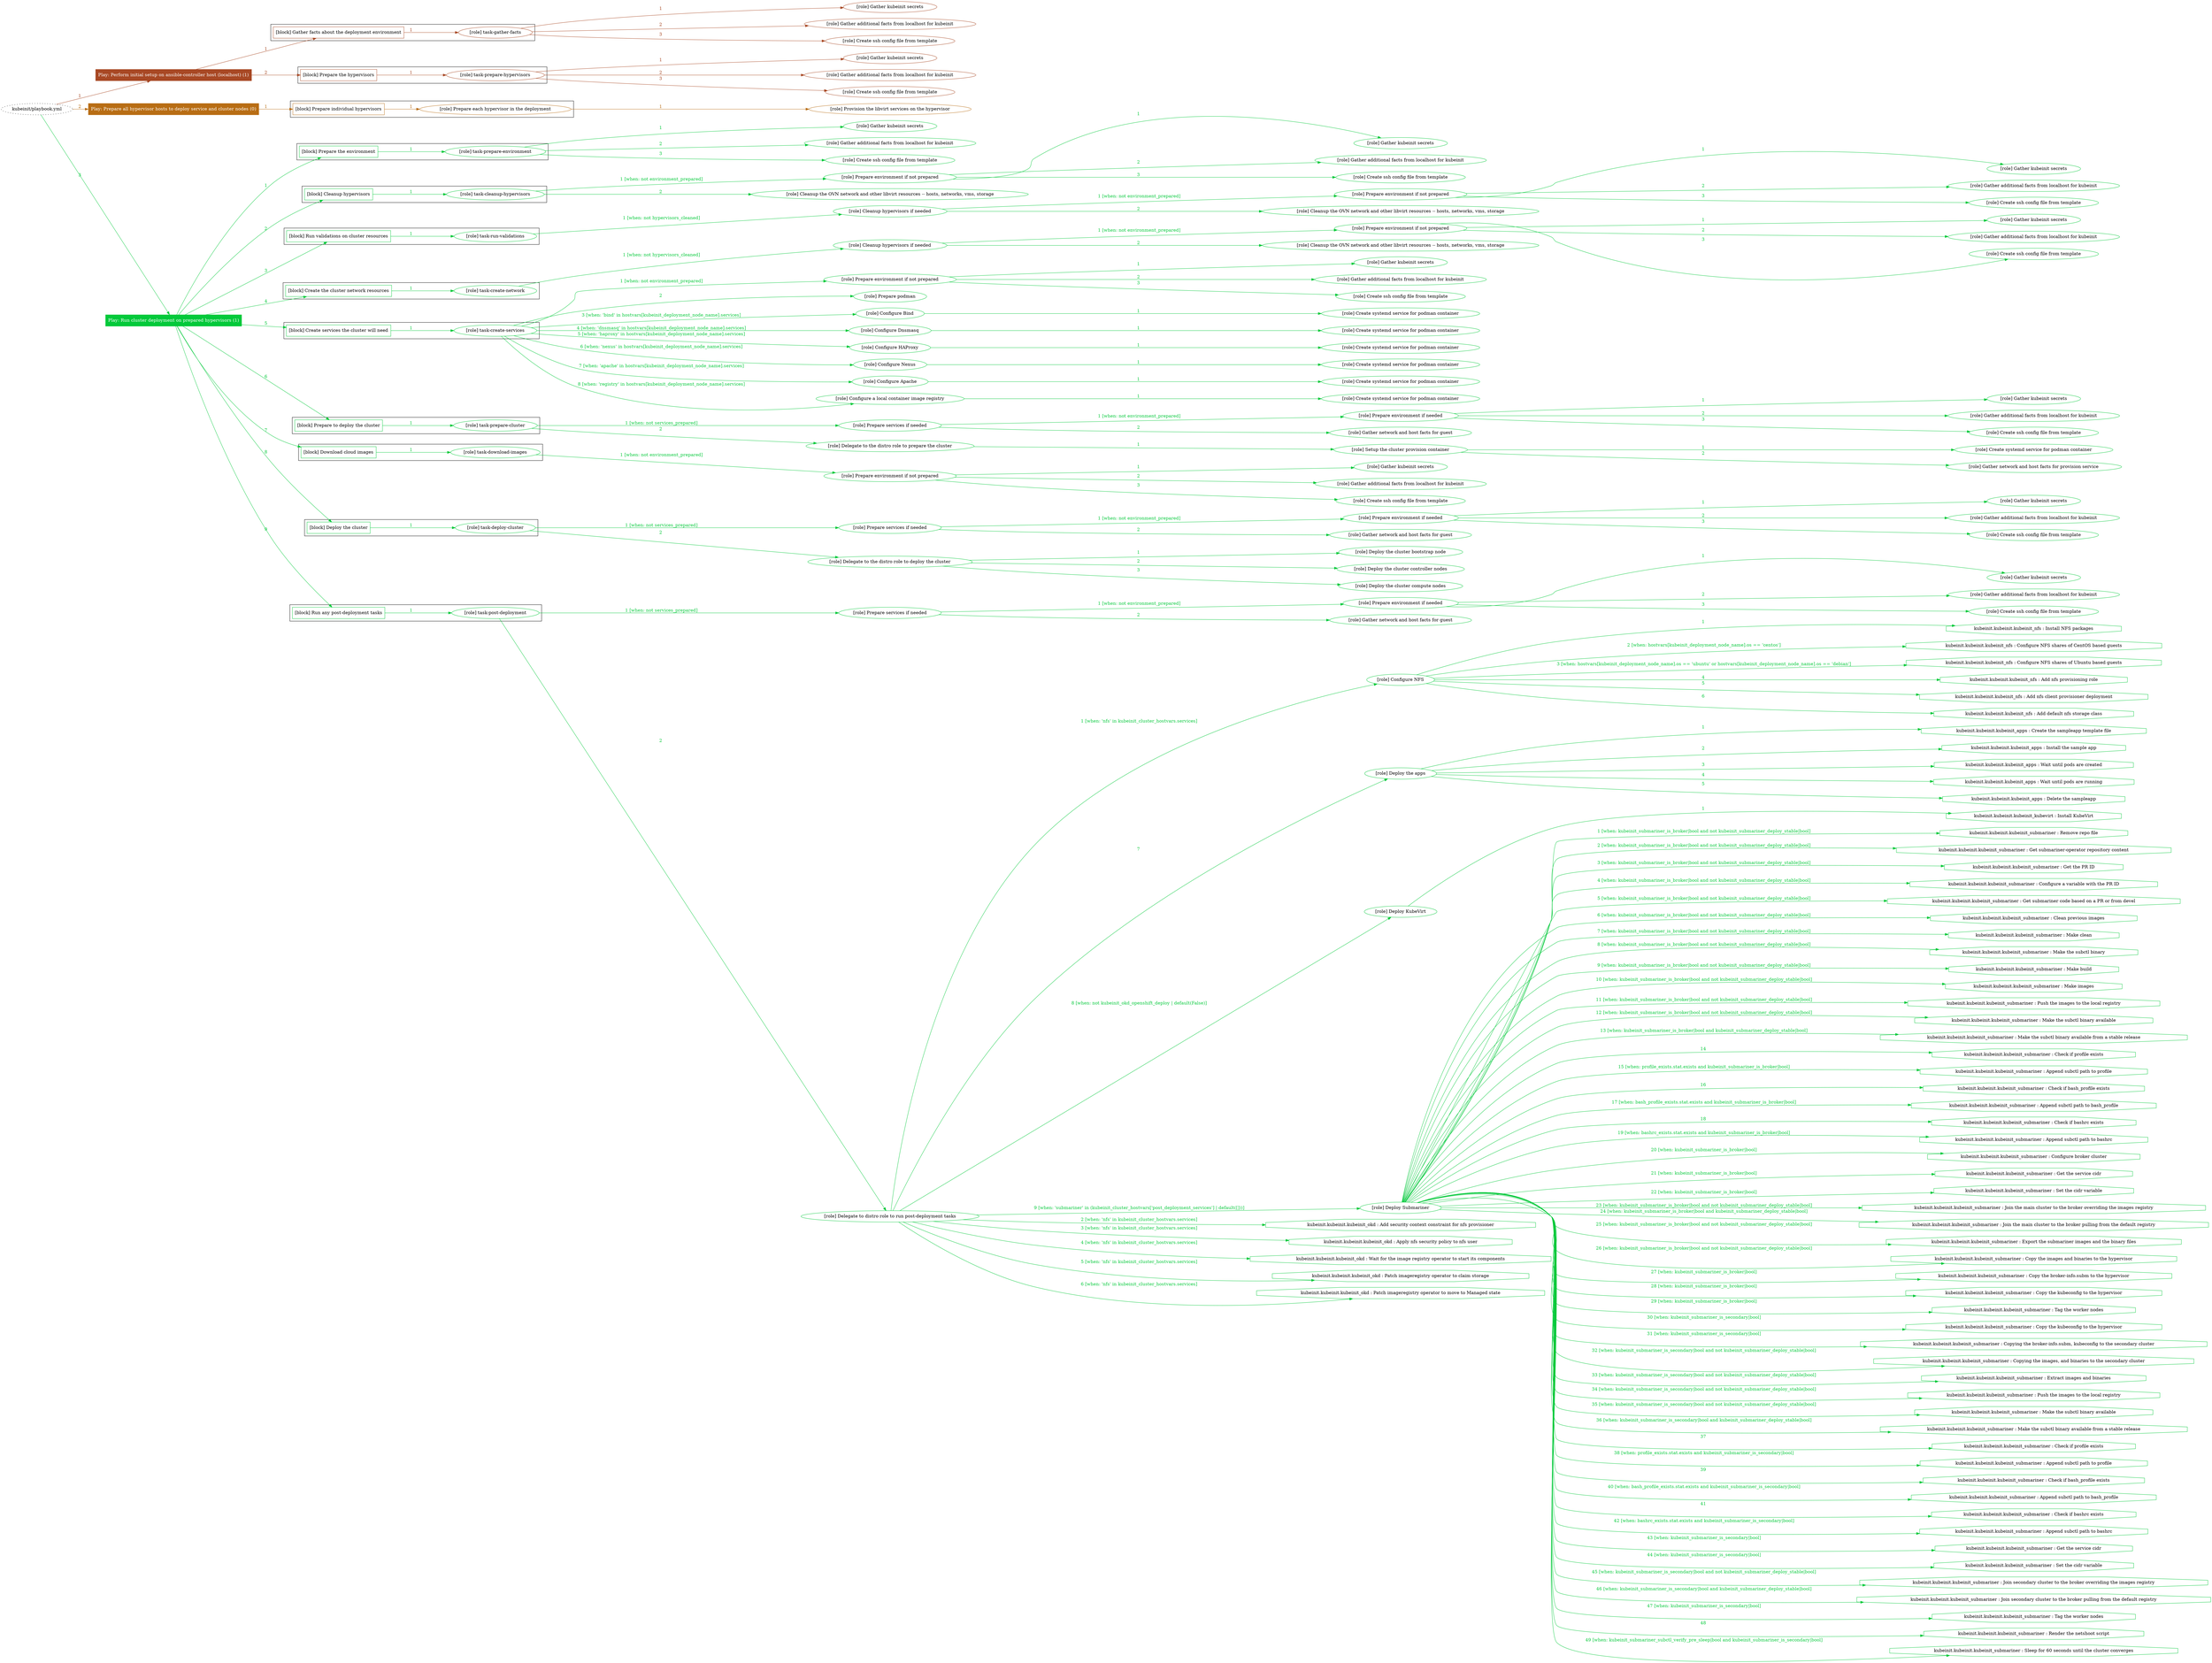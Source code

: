 digraph {
	graph [concentrate=true ordering=in rankdir=LR ratio=fill]
	edge [esep=5 sep=10]
	"kubeinit/playbook.yml" [URL="/home/runner/work/kubeinit/kubeinit/kubeinit/playbook.yml" id=playbook_eddc9727 style=dotted]
	play_d4c7cebf [label="Play: Perform initial setup on ansible-controller host (localhost) (1)" URL="/home/runner/work/kubeinit/kubeinit/kubeinit/playbook.yml" color="#a84824" fontcolor="#ffffff" id=play_d4c7cebf shape=box style=filled tooltip=localhost]
	"kubeinit/playbook.yml" -> play_d4c7cebf [label="1 " color="#a84824" fontcolor="#a84824" id=edge_9aa916c7 labeltooltip="1 " tooltip="1 "]
	subgraph "Gather kubeinit secrets" {
		role_96bde97c [label="[role] Gather kubeinit secrets" URL="/home/runner/.ansible/collections/ansible_collections/kubeinit/kubeinit/roles/kubeinit_prepare/tasks/gather_kubeinit_facts.yml" color="#a84824" id=role_96bde97c tooltip="Gather kubeinit secrets"]
	}
	subgraph "Gather additional facts from localhost for kubeinit" {
		role_061b8968 [label="[role] Gather additional facts from localhost for kubeinit" URL="/home/runner/.ansible/collections/ansible_collections/kubeinit/kubeinit/roles/kubeinit_prepare/tasks/gather_kubeinit_facts.yml" color="#a84824" id=role_061b8968 tooltip="Gather additional facts from localhost for kubeinit"]
	}
	subgraph "Create ssh config file from template" {
		role_fd9ee9b8 [label="[role] Create ssh config file from template" URL="/home/runner/.ansible/collections/ansible_collections/kubeinit/kubeinit/roles/kubeinit_prepare/tasks/gather_kubeinit_facts.yml" color="#a84824" id=role_fd9ee9b8 tooltip="Create ssh config file from template"]
	}
	subgraph "task-gather-facts" {
		role_d4d746ec [label="[role] task-gather-facts" URL="/home/runner/work/kubeinit/kubeinit/kubeinit/playbook.yml" color="#a84824" id=role_d4d746ec tooltip="task-gather-facts"]
		role_d4d746ec -> role_96bde97c [label="1 " color="#a84824" fontcolor="#a84824" id=edge_a85913f3 labeltooltip="1 " tooltip="1 "]
		role_d4d746ec -> role_061b8968 [label="2 " color="#a84824" fontcolor="#a84824" id=edge_b6a708c7 labeltooltip="2 " tooltip="2 "]
		role_d4d746ec -> role_fd9ee9b8 [label="3 " color="#a84824" fontcolor="#a84824" id=edge_f57e075f labeltooltip="3 " tooltip="3 "]
	}
	subgraph "Gather kubeinit secrets" {
		role_8a23f7a8 [label="[role] Gather kubeinit secrets" URL="/home/runner/.ansible/collections/ansible_collections/kubeinit/kubeinit/roles/kubeinit_prepare/tasks/gather_kubeinit_facts.yml" color="#a84824" id=role_8a23f7a8 tooltip="Gather kubeinit secrets"]
	}
	subgraph "Gather additional facts from localhost for kubeinit" {
		role_87725be8 [label="[role] Gather additional facts from localhost for kubeinit" URL="/home/runner/.ansible/collections/ansible_collections/kubeinit/kubeinit/roles/kubeinit_prepare/tasks/gather_kubeinit_facts.yml" color="#a84824" id=role_87725be8 tooltip="Gather additional facts from localhost for kubeinit"]
	}
	subgraph "Create ssh config file from template" {
		role_aeca3eed [label="[role] Create ssh config file from template" URL="/home/runner/.ansible/collections/ansible_collections/kubeinit/kubeinit/roles/kubeinit_prepare/tasks/gather_kubeinit_facts.yml" color="#a84824" id=role_aeca3eed tooltip="Create ssh config file from template"]
	}
	subgraph "task-prepare-hypervisors" {
		role_3c596bdf [label="[role] task-prepare-hypervisors" URL="/home/runner/work/kubeinit/kubeinit/kubeinit/playbook.yml" color="#a84824" id=role_3c596bdf tooltip="task-prepare-hypervisors"]
		role_3c596bdf -> role_8a23f7a8 [label="1 " color="#a84824" fontcolor="#a84824" id=edge_24a38276 labeltooltip="1 " tooltip="1 "]
		role_3c596bdf -> role_87725be8 [label="2 " color="#a84824" fontcolor="#a84824" id=edge_9b8cf97c labeltooltip="2 " tooltip="2 "]
		role_3c596bdf -> role_aeca3eed [label="3 " color="#a84824" fontcolor="#a84824" id=edge_706c248f labeltooltip="3 " tooltip="3 "]
	}
	subgraph "Play: Perform initial setup on ansible-controller host (localhost) (1)" {
		play_d4c7cebf -> block_b46dba44 [label=1 color="#a84824" fontcolor="#a84824" id=edge_6f44c0a8 labeltooltip=1 tooltip=1]
		subgraph cluster_block_b46dba44 {
			block_b46dba44 [label="[block] Gather facts about the deployment environment" URL="/home/runner/work/kubeinit/kubeinit/kubeinit/playbook.yml" color="#a84824" id=block_b46dba44 labeltooltip="Gather facts about the deployment environment" shape=box tooltip="Gather facts about the deployment environment"]
			block_b46dba44 -> role_d4d746ec [label="1 " color="#a84824" fontcolor="#a84824" id=edge_d84cf771 labeltooltip="1 " tooltip="1 "]
		}
		play_d4c7cebf -> block_ce5c5c7e [label=2 color="#a84824" fontcolor="#a84824" id=edge_5bfcad96 labeltooltip=2 tooltip=2]
		subgraph cluster_block_ce5c5c7e {
			block_ce5c5c7e [label="[block] Prepare the hypervisors" URL="/home/runner/work/kubeinit/kubeinit/kubeinit/playbook.yml" color="#a84824" id=block_ce5c5c7e labeltooltip="Prepare the hypervisors" shape=box tooltip="Prepare the hypervisors"]
			block_ce5c5c7e -> role_3c596bdf [label="1 " color="#a84824" fontcolor="#a84824" id=edge_be1ac018 labeltooltip="1 " tooltip="1 "]
		}
	}
	play_3c249ba9 [label="Play: Prepare all hypervisor hosts to deploy service and cluster nodes (0)" URL="/home/runner/work/kubeinit/kubeinit/kubeinit/playbook.yml" color="#b86d14" fontcolor="#ffffff" id=play_3c249ba9 shape=box style=filled tooltip="Play: Prepare all hypervisor hosts to deploy service and cluster nodes (0)"]
	"kubeinit/playbook.yml" -> play_3c249ba9 [label="2 " color="#b86d14" fontcolor="#b86d14" id=edge_8d37ca63 labeltooltip="2 " tooltip="2 "]
	subgraph "Provision the libvirt services on the hypervisor" {
		role_cb7fd1ee [label="[role] Provision the libvirt services on the hypervisor" URL="/home/runner/.ansible/collections/ansible_collections/kubeinit/kubeinit/roles/kubeinit_prepare/tasks/prepare_hypervisor.yml" color="#b86d14" id=role_cb7fd1ee tooltip="Provision the libvirt services on the hypervisor"]
	}
	subgraph "Prepare each hypervisor in the deployment" {
		role_6480bb91 [label="[role] Prepare each hypervisor in the deployment" URL="/home/runner/work/kubeinit/kubeinit/kubeinit/playbook.yml" color="#b86d14" id=role_6480bb91 tooltip="Prepare each hypervisor in the deployment"]
		role_6480bb91 -> role_cb7fd1ee [label="1 " color="#b86d14" fontcolor="#b86d14" id=edge_113a2061 labeltooltip="1 " tooltip="1 "]
	}
	subgraph "Play: Prepare all hypervisor hosts to deploy service and cluster nodes (0)" {
		play_3c249ba9 -> block_db5e24ee [label=1 color="#b86d14" fontcolor="#b86d14" id=edge_d1a9a112 labeltooltip=1 tooltip=1]
		subgraph cluster_block_db5e24ee {
			block_db5e24ee [label="[block] Prepare individual hypervisors" URL="/home/runner/work/kubeinit/kubeinit/kubeinit/playbook.yml" color="#b86d14" id=block_db5e24ee labeltooltip="Prepare individual hypervisors" shape=box tooltip="Prepare individual hypervisors"]
			block_db5e24ee -> role_6480bb91 [label="1 " color="#b86d14" fontcolor="#b86d14" id=edge_a4ab43cb labeltooltip="1 " tooltip="1 "]
		}
	}
	play_9d88842c [label="Play: Run cluster deployment on prepared hypervisors (1)" URL="/home/runner/work/kubeinit/kubeinit/kubeinit/playbook.yml" color="#03c93a" fontcolor="#ffffff" id=play_9d88842c shape=box style=filled tooltip=localhost]
	"kubeinit/playbook.yml" -> play_9d88842c [label="3 " color="#03c93a" fontcolor="#03c93a" id=edge_9db4f6a5 labeltooltip="3 " tooltip="3 "]
	subgraph "Gather kubeinit secrets" {
		role_3ed9de4d [label="[role] Gather kubeinit secrets" URL="/home/runner/.ansible/collections/ansible_collections/kubeinit/kubeinit/roles/kubeinit_prepare/tasks/gather_kubeinit_facts.yml" color="#03c93a" id=role_3ed9de4d tooltip="Gather kubeinit secrets"]
	}
	subgraph "Gather additional facts from localhost for kubeinit" {
		role_6ce8a52d [label="[role] Gather additional facts from localhost for kubeinit" URL="/home/runner/.ansible/collections/ansible_collections/kubeinit/kubeinit/roles/kubeinit_prepare/tasks/gather_kubeinit_facts.yml" color="#03c93a" id=role_6ce8a52d tooltip="Gather additional facts from localhost for kubeinit"]
	}
	subgraph "Create ssh config file from template" {
		role_35ddf32b [label="[role] Create ssh config file from template" URL="/home/runner/.ansible/collections/ansible_collections/kubeinit/kubeinit/roles/kubeinit_prepare/tasks/gather_kubeinit_facts.yml" color="#03c93a" id=role_35ddf32b tooltip="Create ssh config file from template"]
	}
	subgraph "task-prepare-environment" {
		role_94c37518 [label="[role] task-prepare-environment" URL="/home/runner/work/kubeinit/kubeinit/kubeinit/playbook.yml" color="#03c93a" id=role_94c37518 tooltip="task-prepare-environment"]
		role_94c37518 -> role_3ed9de4d [label="1 " color="#03c93a" fontcolor="#03c93a" id=edge_efe0247e labeltooltip="1 " tooltip="1 "]
		role_94c37518 -> role_6ce8a52d [label="2 " color="#03c93a" fontcolor="#03c93a" id=edge_5e6c05c9 labeltooltip="2 " tooltip="2 "]
		role_94c37518 -> role_35ddf32b [label="3 " color="#03c93a" fontcolor="#03c93a" id=edge_0734a436 labeltooltip="3 " tooltip="3 "]
	}
	subgraph "Gather kubeinit secrets" {
		role_70c0e093 [label="[role] Gather kubeinit secrets" URL="/home/runner/.ansible/collections/ansible_collections/kubeinit/kubeinit/roles/kubeinit_prepare/tasks/gather_kubeinit_facts.yml" color="#03c93a" id=role_70c0e093 tooltip="Gather kubeinit secrets"]
	}
	subgraph "Gather additional facts from localhost for kubeinit" {
		role_a3585dcc [label="[role] Gather additional facts from localhost for kubeinit" URL="/home/runner/.ansible/collections/ansible_collections/kubeinit/kubeinit/roles/kubeinit_prepare/tasks/gather_kubeinit_facts.yml" color="#03c93a" id=role_a3585dcc tooltip="Gather additional facts from localhost for kubeinit"]
	}
	subgraph "Create ssh config file from template" {
		role_782f8d29 [label="[role] Create ssh config file from template" URL="/home/runner/.ansible/collections/ansible_collections/kubeinit/kubeinit/roles/kubeinit_prepare/tasks/gather_kubeinit_facts.yml" color="#03c93a" id=role_782f8d29 tooltip="Create ssh config file from template"]
	}
	subgraph "Prepare environment if not prepared" {
		role_f65cacfe [label="[role] Prepare environment if not prepared" URL="/home/runner/.ansible/collections/ansible_collections/kubeinit/kubeinit/roles/kubeinit_prepare/tasks/cleanup_hypervisors.yml" color="#03c93a" id=role_f65cacfe tooltip="Prepare environment if not prepared"]
		role_f65cacfe -> role_70c0e093 [label="1 " color="#03c93a" fontcolor="#03c93a" id=edge_3639acec labeltooltip="1 " tooltip="1 "]
		role_f65cacfe -> role_a3585dcc [label="2 " color="#03c93a" fontcolor="#03c93a" id=edge_043ef893 labeltooltip="2 " tooltip="2 "]
		role_f65cacfe -> role_782f8d29 [label="3 " color="#03c93a" fontcolor="#03c93a" id=edge_fe86e41a labeltooltip="3 " tooltip="3 "]
	}
	subgraph "Cleanup the OVN network and other libvirt resources -- hosts, networks, vms, storage" {
		role_bda10202 [label="[role] Cleanup the OVN network and other libvirt resources -- hosts, networks, vms, storage" URL="/home/runner/.ansible/collections/ansible_collections/kubeinit/kubeinit/roles/kubeinit_prepare/tasks/cleanup_hypervisors.yml" color="#03c93a" id=role_bda10202 tooltip="Cleanup the OVN network and other libvirt resources -- hosts, networks, vms, storage"]
	}
	subgraph "task-cleanup-hypervisors" {
		role_d3ecdd2f [label="[role] task-cleanup-hypervisors" URL="/home/runner/work/kubeinit/kubeinit/kubeinit/playbook.yml" color="#03c93a" id=role_d3ecdd2f tooltip="task-cleanup-hypervisors"]
		role_d3ecdd2f -> role_f65cacfe [label="1 [when: not environment_prepared]" color="#03c93a" fontcolor="#03c93a" id=edge_0b2052d1 labeltooltip="1 [when: not environment_prepared]" tooltip="1 [when: not environment_prepared]"]
		role_d3ecdd2f -> role_bda10202 [label="2 " color="#03c93a" fontcolor="#03c93a" id=edge_c0fadde5 labeltooltip="2 " tooltip="2 "]
	}
	subgraph "Gather kubeinit secrets" {
		role_0e941826 [label="[role] Gather kubeinit secrets" URL="/home/runner/.ansible/collections/ansible_collections/kubeinit/kubeinit/roles/kubeinit_prepare/tasks/gather_kubeinit_facts.yml" color="#03c93a" id=role_0e941826 tooltip="Gather kubeinit secrets"]
	}
	subgraph "Gather additional facts from localhost for kubeinit" {
		role_15ff0a4b [label="[role] Gather additional facts from localhost for kubeinit" URL="/home/runner/.ansible/collections/ansible_collections/kubeinit/kubeinit/roles/kubeinit_prepare/tasks/gather_kubeinit_facts.yml" color="#03c93a" id=role_15ff0a4b tooltip="Gather additional facts from localhost for kubeinit"]
	}
	subgraph "Create ssh config file from template" {
		role_bee96f2b [label="[role] Create ssh config file from template" URL="/home/runner/.ansible/collections/ansible_collections/kubeinit/kubeinit/roles/kubeinit_prepare/tasks/gather_kubeinit_facts.yml" color="#03c93a" id=role_bee96f2b tooltip="Create ssh config file from template"]
	}
	subgraph "Prepare environment if not prepared" {
		role_5f9acb45 [label="[role] Prepare environment if not prepared" URL="/home/runner/.ansible/collections/ansible_collections/kubeinit/kubeinit/roles/kubeinit_prepare/tasks/cleanup_hypervisors.yml" color="#03c93a" id=role_5f9acb45 tooltip="Prepare environment if not prepared"]
		role_5f9acb45 -> role_0e941826 [label="1 " color="#03c93a" fontcolor="#03c93a" id=edge_d71dd937 labeltooltip="1 " tooltip="1 "]
		role_5f9acb45 -> role_15ff0a4b [label="2 " color="#03c93a" fontcolor="#03c93a" id=edge_dfa2307a labeltooltip="2 " tooltip="2 "]
		role_5f9acb45 -> role_bee96f2b [label="3 " color="#03c93a" fontcolor="#03c93a" id=edge_0f3eaa09 labeltooltip="3 " tooltip="3 "]
	}
	subgraph "Cleanup the OVN network and other libvirt resources -- hosts, networks, vms, storage" {
		role_b8e05a8e [label="[role] Cleanup the OVN network and other libvirt resources -- hosts, networks, vms, storage" URL="/home/runner/.ansible/collections/ansible_collections/kubeinit/kubeinit/roles/kubeinit_prepare/tasks/cleanup_hypervisors.yml" color="#03c93a" id=role_b8e05a8e tooltip="Cleanup the OVN network and other libvirt resources -- hosts, networks, vms, storage"]
	}
	subgraph "Cleanup hypervisors if needed" {
		role_2713b3b9 [label="[role] Cleanup hypervisors if needed" URL="/home/runner/.ansible/collections/ansible_collections/kubeinit/kubeinit/roles/kubeinit_validations/tasks/main.yml" color="#03c93a" id=role_2713b3b9 tooltip="Cleanup hypervisors if needed"]
		role_2713b3b9 -> role_5f9acb45 [label="1 [when: not environment_prepared]" color="#03c93a" fontcolor="#03c93a" id=edge_5df1350b labeltooltip="1 [when: not environment_prepared]" tooltip="1 [when: not environment_prepared]"]
		role_2713b3b9 -> role_b8e05a8e [label="2 " color="#03c93a" fontcolor="#03c93a" id=edge_a1aeafc8 labeltooltip="2 " tooltip="2 "]
	}
	subgraph "task-run-validations" {
		role_2701f08a [label="[role] task-run-validations" URL="/home/runner/work/kubeinit/kubeinit/kubeinit/playbook.yml" color="#03c93a" id=role_2701f08a tooltip="task-run-validations"]
		role_2701f08a -> role_2713b3b9 [label="1 [when: not hypervisors_cleaned]" color="#03c93a" fontcolor="#03c93a" id=edge_16a91b48 labeltooltip="1 [when: not hypervisors_cleaned]" tooltip="1 [when: not hypervisors_cleaned]"]
	}
	subgraph "Gather kubeinit secrets" {
		role_ac0ceae8 [label="[role] Gather kubeinit secrets" URL="/home/runner/.ansible/collections/ansible_collections/kubeinit/kubeinit/roles/kubeinit_prepare/tasks/gather_kubeinit_facts.yml" color="#03c93a" id=role_ac0ceae8 tooltip="Gather kubeinit secrets"]
	}
	subgraph "Gather additional facts from localhost for kubeinit" {
		role_98f3b7ab [label="[role] Gather additional facts from localhost for kubeinit" URL="/home/runner/.ansible/collections/ansible_collections/kubeinit/kubeinit/roles/kubeinit_prepare/tasks/gather_kubeinit_facts.yml" color="#03c93a" id=role_98f3b7ab tooltip="Gather additional facts from localhost for kubeinit"]
	}
	subgraph "Create ssh config file from template" {
		role_ceb74fae [label="[role] Create ssh config file from template" URL="/home/runner/.ansible/collections/ansible_collections/kubeinit/kubeinit/roles/kubeinit_prepare/tasks/gather_kubeinit_facts.yml" color="#03c93a" id=role_ceb74fae tooltip="Create ssh config file from template"]
	}
	subgraph "Prepare environment if not prepared" {
		role_41b49355 [label="[role] Prepare environment if not prepared" URL="/home/runner/.ansible/collections/ansible_collections/kubeinit/kubeinit/roles/kubeinit_prepare/tasks/cleanup_hypervisors.yml" color="#03c93a" id=role_41b49355 tooltip="Prepare environment if not prepared"]
		role_41b49355 -> role_ac0ceae8 [label="1 " color="#03c93a" fontcolor="#03c93a" id=edge_838118da labeltooltip="1 " tooltip="1 "]
		role_41b49355 -> role_98f3b7ab [label="2 " color="#03c93a" fontcolor="#03c93a" id=edge_6fd10f92 labeltooltip="2 " tooltip="2 "]
		role_41b49355 -> role_ceb74fae [label="3 " color="#03c93a" fontcolor="#03c93a" id=edge_18cd63ca labeltooltip="3 " tooltip="3 "]
	}
	subgraph "Cleanup the OVN network and other libvirt resources -- hosts, networks, vms, storage" {
		role_5edc1663 [label="[role] Cleanup the OVN network and other libvirt resources -- hosts, networks, vms, storage" URL="/home/runner/.ansible/collections/ansible_collections/kubeinit/kubeinit/roles/kubeinit_prepare/tasks/cleanup_hypervisors.yml" color="#03c93a" id=role_5edc1663 tooltip="Cleanup the OVN network and other libvirt resources -- hosts, networks, vms, storage"]
	}
	subgraph "Cleanup hypervisors if needed" {
		role_a5b7e541 [label="[role] Cleanup hypervisors if needed" URL="/home/runner/.ansible/collections/ansible_collections/kubeinit/kubeinit/roles/kubeinit_libvirt/tasks/create_network.yml" color="#03c93a" id=role_a5b7e541 tooltip="Cleanup hypervisors if needed"]
		role_a5b7e541 -> role_41b49355 [label="1 [when: not environment_prepared]" color="#03c93a" fontcolor="#03c93a" id=edge_03d04961 labeltooltip="1 [when: not environment_prepared]" tooltip="1 [when: not environment_prepared]"]
		role_a5b7e541 -> role_5edc1663 [label="2 " color="#03c93a" fontcolor="#03c93a" id=edge_7f2dbeb0 labeltooltip="2 " tooltip="2 "]
	}
	subgraph "task-create-network" {
		role_f6ead5c2 [label="[role] task-create-network" URL="/home/runner/work/kubeinit/kubeinit/kubeinit/playbook.yml" color="#03c93a" id=role_f6ead5c2 tooltip="task-create-network"]
		role_f6ead5c2 -> role_a5b7e541 [label="1 [when: not hypervisors_cleaned]" color="#03c93a" fontcolor="#03c93a" id=edge_177d3b34 labeltooltip="1 [when: not hypervisors_cleaned]" tooltip="1 [when: not hypervisors_cleaned]"]
	}
	subgraph "Gather kubeinit secrets" {
		role_c347074d [label="[role] Gather kubeinit secrets" URL="/home/runner/.ansible/collections/ansible_collections/kubeinit/kubeinit/roles/kubeinit_prepare/tasks/gather_kubeinit_facts.yml" color="#03c93a" id=role_c347074d tooltip="Gather kubeinit secrets"]
	}
	subgraph "Gather additional facts from localhost for kubeinit" {
		role_bf761644 [label="[role] Gather additional facts from localhost for kubeinit" URL="/home/runner/.ansible/collections/ansible_collections/kubeinit/kubeinit/roles/kubeinit_prepare/tasks/gather_kubeinit_facts.yml" color="#03c93a" id=role_bf761644 tooltip="Gather additional facts from localhost for kubeinit"]
	}
	subgraph "Create ssh config file from template" {
		role_0b5463d9 [label="[role] Create ssh config file from template" URL="/home/runner/.ansible/collections/ansible_collections/kubeinit/kubeinit/roles/kubeinit_prepare/tasks/gather_kubeinit_facts.yml" color="#03c93a" id=role_0b5463d9 tooltip="Create ssh config file from template"]
	}
	subgraph "Prepare environment if not prepared" {
		role_b7830331 [label="[role] Prepare environment if not prepared" URL="/home/runner/.ansible/collections/ansible_collections/kubeinit/kubeinit/roles/kubeinit_services/tasks/main.yml" color="#03c93a" id=role_b7830331 tooltip="Prepare environment if not prepared"]
		role_b7830331 -> role_c347074d [label="1 " color="#03c93a" fontcolor="#03c93a" id=edge_a36f2e06 labeltooltip="1 " tooltip="1 "]
		role_b7830331 -> role_bf761644 [label="2 " color="#03c93a" fontcolor="#03c93a" id=edge_45efcd4c labeltooltip="2 " tooltip="2 "]
		role_b7830331 -> role_0b5463d9 [label="3 " color="#03c93a" fontcolor="#03c93a" id=edge_b7770bcc labeltooltip="3 " tooltip="3 "]
	}
	subgraph "Prepare podman" {
		role_2c5713f7 [label="[role] Prepare podman" URL="/home/runner/.ansible/collections/ansible_collections/kubeinit/kubeinit/roles/kubeinit_services/tasks/00_create_service_pod.yml" color="#03c93a" id=role_2c5713f7 tooltip="Prepare podman"]
	}
	subgraph "Create systemd service for podman container" {
		role_1687f01f [label="[role] Create systemd service for podman container" URL="/home/runner/.ansible/collections/ansible_collections/kubeinit/kubeinit/roles/kubeinit_bind/tasks/main.yml" color="#03c93a" id=role_1687f01f tooltip="Create systemd service for podman container"]
	}
	subgraph "Configure Bind" {
		role_61c609a5 [label="[role] Configure Bind" URL="/home/runner/.ansible/collections/ansible_collections/kubeinit/kubeinit/roles/kubeinit_services/tasks/start_services_containers.yml" color="#03c93a" id=role_61c609a5 tooltip="Configure Bind"]
		role_61c609a5 -> role_1687f01f [label="1 " color="#03c93a" fontcolor="#03c93a" id=edge_a7b2fbc6 labeltooltip="1 " tooltip="1 "]
	}
	subgraph "Create systemd service for podman container" {
		role_1e857045 [label="[role] Create systemd service for podman container" URL="/home/runner/.ansible/collections/ansible_collections/kubeinit/kubeinit/roles/kubeinit_dnsmasq/tasks/main.yml" color="#03c93a" id=role_1e857045 tooltip="Create systemd service for podman container"]
	}
	subgraph "Configure Dnsmasq" {
		role_d3cac3c9 [label="[role] Configure Dnsmasq" URL="/home/runner/.ansible/collections/ansible_collections/kubeinit/kubeinit/roles/kubeinit_services/tasks/start_services_containers.yml" color="#03c93a" id=role_d3cac3c9 tooltip="Configure Dnsmasq"]
		role_d3cac3c9 -> role_1e857045 [label="1 " color="#03c93a" fontcolor="#03c93a" id=edge_11d05e39 labeltooltip="1 " tooltip="1 "]
	}
	subgraph "Create systemd service for podman container" {
		role_86e1b153 [label="[role] Create systemd service for podman container" URL="/home/runner/.ansible/collections/ansible_collections/kubeinit/kubeinit/roles/kubeinit_haproxy/tasks/main.yml" color="#03c93a" id=role_86e1b153 tooltip="Create systemd service for podman container"]
	}
	subgraph "Configure HAProxy" {
		role_6f5501bb [label="[role] Configure HAProxy" URL="/home/runner/.ansible/collections/ansible_collections/kubeinit/kubeinit/roles/kubeinit_services/tasks/start_services_containers.yml" color="#03c93a" id=role_6f5501bb tooltip="Configure HAProxy"]
		role_6f5501bb -> role_86e1b153 [label="1 " color="#03c93a" fontcolor="#03c93a" id=edge_dd367b12 labeltooltip="1 " tooltip="1 "]
	}
	subgraph "Create systemd service for podman container" {
		role_9f4bab0d [label="[role] Create systemd service for podman container" URL="/home/runner/.ansible/collections/ansible_collections/kubeinit/kubeinit/roles/kubeinit_nexus/tasks/main.yml" color="#03c93a" id=role_9f4bab0d tooltip="Create systemd service for podman container"]
	}
	subgraph "Configure Nexus" {
		role_5d3d917f [label="[role] Configure Nexus" URL="/home/runner/.ansible/collections/ansible_collections/kubeinit/kubeinit/roles/kubeinit_services/tasks/start_services_containers.yml" color="#03c93a" id=role_5d3d917f tooltip="Configure Nexus"]
		role_5d3d917f -> role_9f4bab0d [label="1 " color="#03c93a" fontcolor="#03c93a" id=edge_31de1aa6 labeltooltip="1 " tooltip="1 "]
	}
	subgraph "Create systemd service for podman container" {
		role_a9c5d47a [label="[role] Create systemd service for podman container" URL="/home/runner/.ansible/collections/ansible_collections/kubeinit/kubeinit/roles/kubeinit_apache/tasks/main.yml" color="#03c93a" id=role_a9c5d47a tooltip="Create systemd service for podman container"]
	}
	subgraph "Configure Apache" {
		role_dcdc464c [label="[role] Configure Apache" URL="/home/runner/.ansible/collections/ansible_collections/kubeinit/kubeinit/roles/kubeinit_services/tasks/start_services_containers.yml" color="#03c93a" id=role_dcdc464c tooltip="Configure Apache"]
		role_dcdc464c -> role_a9c5d47a [label="1 " color="#03c93a" fontcolor="#03c93a" id=edge_878845ea labeltooltip="1 " tooltip="1 "]
	}
	subgraph "Create systemd service for podman container" {
		role_926d6c31 [label="[role] Create systemd service for podman container" URL="/home/runner/.ansible/collections/ansible_collections/kubeinit/kubeinit/roles/kubeinit_registry/tasks/main.yml" color="#03c93a" id=role_926d6c31 tooltip="Create systemd service for podman container"]
	}
	subgraph "Configure a local container image registry" {
		role_5a12d3d2 [label="[role] Configure a local container image registry" URL="/home/runner/.ansible/collections/ansible_collections/kubeinit/kubeinit/roles/kubeinit_services/tasks/start_services_containers.yml" color="#03c93a" id=role_5a12d3d2 tooltip="Configure a local container image registry"]
		role_5a12d3d2 -> role_926d6c31 [label="1 " color="#03c93a" fontcolor="#03c93a" id=edge_96125d62 labeltooltip="1 " tooltip="1 "]
	}
	subgraph "task-create-services" {
		role_c393f484 [label="[role] task-create-services" URL="/home/runner/work/kubeinit/kubeinit/kubeinit/playbook.yml" color="#03c93a" id=role_c393f484 tooltip="task-create-services"]
		role_c393f484 -> role_b7830331 [label="1 [when: not environment_prepared]" color="#03c93a" fontcolor="#03c93a" id=edge_160ac97c labeltooltip="1 [when: not environment_prepared]" tooltip="1 [when: not environment_prepared]"]
		role_c393f484 -> role_2c5713f7 [label="2 " color="#03c93a" fontcolor="#03c93a" id=edge_91b6eac1 labeltooltip="2 " tooltip="2 "]
		role_c393f484 -> role_61c609a5 [label="3 [when: 'bind' in hostvars[kubeinit_deployment_node_name].services]" color="#03c93a" fontcolor="#03c93a" id=edge_b1d717b2 labeltooltip="3 [when: 'bind' in hostvars[kubeinit_deployment_node_name].services]" tooltip="3 [when: 'bind' in hostvars[kubeinit_deployment_node_name].services]"]
		role_c393f484 -> role_d3cac3c9 [label="4 [when: 'dnsmasq' in hostvars[kubeinit_deployment_node_name].services]" color="#03c93a" fontcolor="#03c93a" id=edge_ac4f3b3c labeltooltip="4 [when: 'dnsmasq' in hostvars[kubeinit_deployment_node_name].services]" tooltip="4 [when: 'dnsmasq' in hostvars[kubeinit_deployment_node_name].services]"]
		role_c393f484 -> role_6f5501bb [label="5 [when: 'haproxy' in hostvars[kubeinit_deployment_node_name].services]" color="#03c93a" fontcolor="#03c93a" id=edge_fc555f75 labeltooltip="5 [when: 'haproxy' in hostvars[kubeinit_deployment_node_name].services]" tooltip="5 [when: 'haproxy' in hostvars[kubeinit_deployment_node_name].services]"]
		role_c393f484 -> role_5d3d917f [label="6 [when: 'nexus' in hostvars[kubeinit_deployment_node_name].services]" color="#03c93a" fontcolor="#03c93a" id=edge_55211e73 labeltooltip="6 [when: 'nexus' in hostvars[kubeinit_deployment_node_name].services]" tooltip="6 [when: 'nexus' in hostvars[kubeinit_deployment_node_name].services]"]
		role_c393f484 -> role_dcdc464c [label="7 [when: 'apache' in hostvars[kubeinit_deployment_node_name].services]" color="#03c93a" fontcolor="#03c93a" id=edge_6791e4fc labeltooltip="7 [when: 'apache' in hostvars[kubeinit_deployment_node_name].services]" tooltip="7 [when: 'apache' in hostvars[kubeinit_deployment_node_name].services]"]
		role_c393f484 -> role_5a12d3d2 [label="8 [when: 'registry' in hostvars[kubeinit_deployment_node_name].services]" color="#03c93a" fontcolor="#03c93a" id=edge_77a3c180 labeltooltip="8 [when: 'registry' in hostvars[kubeinit_deployment_node_name].services]" tooltip="8 [when: 'registry' in hostvars[kubeinit_deployment_node_name].services]"]
	}
	subgraph "Gather kubeinit secrets" {
		role_da423470 [label="[role] Gather kubeinit secrets" URL="/home/runner/.ansible/collections/ansible_collections/kubeinit/kubeinit/roles/kubeinit_prepare/tasks/gather_kubeinit_facts.yml" color="#03c93a" id=role_da423470 tooltip="Gather kubeinit secrets"]
	}
	subgraph "Gather additional facts from localhost for kubeinit" {
		role_c481fa67 [label="[role] Gather additional facts from localhost for kubeinit" URL="/home/runner/.ansible/collections/ansible_collections/kubeinit/kubeinit/roles/kubeinit_prepare/tasks/gather_kubeinit_facts.yml" color="#03c93a" id=role_c481fa67 tooltip="Gather additional facts from localhost for kubeinit"]
	}
	subgraph "Create ssh config file from template" {
		role_3d2ddab6 [label="[role] Create ssh config file from template" URL="/home/runner/.ansible/collections/ansible_collections/kubeinit/kubeinit/roles/kubeinit_prepare/tasks/gather_kubeinit_facts.yml" color="#03c93a" id=role_3d2ddab6 tooltip="Create ssh config file from template"]
	}
	subgraph "Prepare environment if needed" {
		role_5a7e2e95 [label="[role] Prepare environment if needed" URL="/home/runner/.ansible/collections/ansible_collections/kubeinit/kubeinit/roles/kubeinit_services/tasks/prepare_services.yml" color="#03c93a" id=role_5a7e2e95 tooltip="Prepare environment if needed"]
		role_5a7e2e95 -> role_da423470 [label="1 " color="#03c93a" fontcolor="#03c93a" id=edge_2fc23929 labeltooltip="1 " tooltip="1 "]
		role_5a7e2e95 -> role_c481fa67 [label="2 " color="#03c93a" fontcolor="#03c93a" id=edge_2ebb86a0 labeltooltip="2 " tooltip="2 "]
		role_5a7e2e95 -> role_3d2ddab6 [label="3 " color="#03c93a" fontcolor="#03c93a" id=edge_845085cb labeltooltip="3 " tooltip="3 "]
	}
	subgraph "Gather network and host facts for guest" {
		role_5b86869d [label="[role] Gather network and host facts for guest" URL="/home/runner/.ansible/collections/ansible_collections/kubeinit/kubeinit/roles/kubeinit_services/tasks/prepare_services.yml" color="#03c93a" id=role_5b86869d tooltip="Gather network and host facts for guest"]
	}
	subgraph "Prepare services if needed" {
		role_f3172f73 [label="[role] Prepare services if needed" URL="/home/runner/.ansible/collections/ansible_collections/kubeinit/kubeinit/roles/kubeinit_prepare/tasks/prepare_cluster.yml" color="#03c93a" id=role_f3172f73 tooltip="Prepare services if needed"]
		role_f3172f73 -> role_5a7e2e95 [label="1 [when: not environment_prepared]" color="#03c93a" fontcolor="#03c93a" id=edge_6162014d labeltooltip="1 [when: not environment_prepared]" tooltip="1 [when: not environment_prepared]"]
		role_f3172f73 -> role_5b86869d [label="2 " color="#03c93a" fontcolor="#03c93a" id=edge_531fe295 labeltooltip="2 " tooltip="2 "]
	}
	subgraph "Create systemd service for podman container" {
		role_d76672e1 [label="[role] Create systemd service for podman container" URL="/home/runner/.ansible/collections/ansible_collections/kubeinit/kubeinit/roles/kubeinit_services/tasks/create_provision_container.yml" color="#03c93a" id=role_d76672e1 tooltip="Create systemd service for podman container"]
	}
	subgraph "Gather network and host facts for provision service" {
		role_a83ccb52 [label="[role] Gather network and host facts for provision service" URL="/home/runner/.ansible/collections/ansible_collections/kubeinit/kubeinit/roles/kubeinit_services/tasks/create_provision_container.yml" color="#03c93a" id=role_a83ccb52 tooltip="Gather network and host facts for provision service"]
	}
	subgraph "Setup the cluster provision container" {
		role_61f04094 [label="[role] Setup the cluster provision container" URL="/home/runner/.ansible/collections/ansible_collections/kubeinit/kubeinit/roles/kubeinit_okd/tasks/prepare_cluster.yml" color="#03c93a" id=role_61f04094 tooltip="Setup the cluster provision container"]
		role_61f04094 -> role_d76672e1 [label="1 " color="#03c93a" fontcolor="#03c93a" id=edge_f8ea376f labeltooltip="1 " tooltip="1 "]
		role_61f04094 -> role_a83ccb52 [label="2 " color="#03c93a" fontcolor="#03c93a" id=edge_c9565e2e labeltooltip="2 " tooltip="2 "]
	}
	subgraph "Delegate to the distro role to prepare the cluster" {
		role_cbeeb902 [label="[role] Delegate to the distro role to prepare the cluster" URL="/home/runner/.ansible/collections/ansible_collections/kubeinit/kubeinit/roles/kubeinit_prepare/tasks/prepare_cluster.yml" color="#03c93a" id=role_cbeeb902 tooltip="Delegate to the distro role to prepare the cluster"]
		role_cbeeb902 -> role_61f04094 [label="1 " color="#03c93a" fontcolor="#03c93a" id=edge_1cca60d5 labeltooltip="1 " tooltip="1 "]
	}
	subgraph "task-prepare-cluster" {
		role_db45211c [label="[role] task-prepare-cluster" URL="/home/runner/work/kubeinit/kubeinit/kubeinit/playbook.yml" color="#03c93a" id=role_db45211c tooltip="task-prepare-cluster"]
		role_db45211c -> role_f3172f73 [label="1 [when: not services_prepared]" color="#03c93a" fontcolor="#03c93a" id=edge_5aa87283 labeltooltip="1 [when: not services_prepared]" tooltip="1 [when: not services_prepared]"]
		role_db45211c -> role_cbeeb902 [label="2 " color="#03c93a" fontcolor="#03c93a" id=edge_c422224c labeltooltip="2 " tooltip="2 "]
	}
	subgraph "Gather kubeinit secrets" {
		role_06a25738 [label="[role] Gather kubeinit secrets" URL="/home/runner/.ansible/collections/ansible_collections/kubeinit/kubeinit/roles/kubeinit_prepare/tasks/gather_kubeinit_facts.yml" color="#03c93a" id=role_06a25738 tooltip="Gather kubeinit secrets"]
	}
	subgraph "Gather additional facts from localhost for kubeinit" {
		role_f17b11ba [label="[role] Gather additional facts from localhost for kubeinit" URL="/home/runner/.ansible/collections/ansible_collections/kubeinit/kubeinit/roles/kubeinit_prepare/tasks/gather_kubeinit_facts.yml" color="#03c93a" id=role_f17b11ba tooltip="Gather additional facts from localhost for kubeinit"]
	}
	subgraph "Create ssh config file from template" {
		role_6c66d2f6 [label="[role] Create ssh config file from template" URL="/home/runner/.ansible/collections/ansible_collections/kubeinit/kubeinit/roles/kubeinit_prepare/tasks/gather_kubeinit_facts.yml" color="#03c93a" id=role_6c66d2f6 tooltip="Create ssh config file from template"]
	}
	subgraph "Prepare environment if not prepared" {
		role_a0459014 [label="[role] Prepare environment if not prepared" URL="/home/runner/.ansible/collections/ansible_collections/kubeinit/kubeinit/roles/kubeinit_libvirt/tasks/download_cloud_images.yml" color="#03c93a" id=role_a0459014 tooltip="Prepare environment if not prepared"]
		role_a0459014 -> role_06a25738 [label="1 " color="#03c93a" fontcolor="#03c93a" id=edge_860fa0f6 labeltooltip="1 " tooltip="1 "]
		role_a0459014 -> role_f17b11ba [label="2 " color="#03c93a" fontcolor="#03c93a" id=edge_b2c59f7a labeltooltip="2 " tooltip="2 "]
		role_a0459014 -> role_6c66d2f6 [label="3 " color="#03c93a" fontcolor="#03c93a" id=edge_a556482c labeltooltip="3 " tooltip="3 "]
	}
	subgraph "task-download-images" {
		role_92e71189 [label="[role] task-download-images" URL="/home/runner/work/kubeinit/kubeinit/kubeinit/playbook.yml" color="#03c93a" id=role_92e71189 tooltip="task-download-images"]
		role_92e71189 -> role_a0459014 [label="1 [when: not environment_prepared]" color="#03c93a" fontcolor="#03c93a" id=edge_7d3a8015 labeltooltip="1 [when: not environment_prepared]" tooltip="1 [when: not environment_prepared]"]
	}
	subgraph "Gather kubeinit secrets" {
		role_0cc2bba5 [label="[role] Gather kubeinit secrets" URL="/home/runner/.ansible/collections/ansible_collections/kubeinit/kubeinit/roles/kubeinit_prepare/tasks/gather_kubeinit_facts.yml" color="#03c93a" id=role_0cc2bba5 tooltip="Gather kubeinit secrets"]
	}
	subgraph "Gather additional facts from localhost for kubeinit" {
		role_56a05ec8 [label="[role] Gather additional facts from localhost for kubeinit" URL="/home/runner/.ansible/collections/ansible_collections/kubeinit/kubeinit/roles/kubeinit_prepare/tasks/gather_kubeinit_facts.yml" color="#03c93a" id=role_56a05ec8 tooltip="Gather additional facts from localhost for kubeinit"]
	}
	subgraph "Create ssh config file from template" {
		role_82c1f1ce [label="[role] Create ssh config file from template" URL="/home/runner/.ansible/collections/ansible_collections/kubeinit/kubeinit/roles/kubeinit_prepare/tasks/gather_kubeinit_facts.yml" color="#03c93a" id=role_82c1f1ce tooltip="Create ssh config file from template"]
	}
	subgraph "Prepare environment if needed" {
		role_de7e135d [label="[role] Prepare environment if needed" URL="/home/runner/.ansible/collections/ansible_collections/kubeinit/kubeinit/roles/kubeinit_services/tasks/prepare_services.yml" color="#03c93a" id=role_de7e135d tooltip="Prepare environment if needed"]
		role_de7e135d -> role_0cc2bba5 [label="1 " color="#03c93a" fontcolor="#03c93a" id=edge_f20da7a7 labeltooltip="1 " tooltip="1 "]
		role_de7e135d -> role_56a05ec8 [label="2 " color="#03c93a" fontcolor="#03c93a" id=edge_3b72e7c3 labeltooltip="2 " tooltip="2 "]
		role_de7e135d -> role_82c1f1ce [label="3 " color="#03c93a" fontcolor="#03c93a" id=edge_a6916de2 labeltooltip="3 " tooltip="3 "]
	}
	subgraph "Gather network and host facts for guest" {
		role_3b1dfa28 [label="[role] Gather network and host facts for guest" URL="/home/runner/.ansible/collections/ansible_collections/kubeinit/kubeinit/roles/kubeinit_services/tasks/prepare_services.yml" color="#03c93a" id=role_3b1dfa28 tooltip="Gather network and host facts for guest"]
	}
	subgraph "Prepare services if needed" {
		role_dcd3862e [label="[role] Prepare services if needed" URL="/home/runner/.ansible/collections/ansible_collections/kubeinit/kubeinit/roles/kubeinit_prepare/tasks/deploy_cluster.yml" color="#03c93a" id=role_dcd3862e tooltip="Prepare services if needed"]
		role_dcd3862e -> role_de7e135d [label="1 [when: not environment_prepared]" color="#03c93a" fontcolor="#03c93a" id=edge_3be9d9b6 labeltooltip="1 [when: not environment_prepared]" tooltip="1 [when: not environment_prepared]"]
		role_dcd3862e -> role_3b1dfa28 [label="2 " color="#03c93a" fontcolor="#03c93a" id=edge_10f70894 labeltooltip="2 " tooltip="2 "]
	}
	subgraph "Deploy the cluster bootstrap node" {
		role_120db424 [label="[role] Deploy the cluster bootstrap node" URL="/home/runner/.ansible/collections/ansible_collections/kubeinit/kubeinit/roles/kubeinit_okd/tasks/main.yml" color="#03c93a" id=role_120db424 tooltip="Deploy the cluster bootstrap node"]
	}
	subgraph "Deploy the cluster controller nodes" {
		role_cbe3843b [label="[role] Deploy the cluster controller nodes" URL="/home/runner/.ansible/collections/ansible_collections/kubeinit/kubeinit/roles/kubeinit_okd/tasks/main.yml" color="#03c93a" id=role_cbe3843b tooltip="Deploy the cluster controller nodes"]
	}
	subgraph "Deploy the cluster compute nodes" {
		role_f8811f46 [label="[role] Deploy the cluster compute nodes" URL="/home/runner/.ansible/collections/ansible_collections/kubeinit/kubeinit/roles/kubeinit_okd/tasks/main.yml" color="#03c93a" id=role_f8811f46 tooltip="Deploy the cluster compute nodes"]
	}
	subgraph "Delegate to the distro role to deploy the cluster" {
		role_3c3c71eb [label="[role] Delegate to the distro role to deploy the cluster" URL="/home/runner/.ansible/collections/ansible_collections/kubeinit/kubeinit/roles/kubeinit_prepare/tasks/deploy_cluster.yml" color="#03c93a" id=role_3c3c71eb tooltip="Delegate to the distro role to deploy the cluster"]
		role_3c3c71eb -> role_120db424 [label="1 " color="#03c93a" fontcolor="#03c93a" id=edge_3489a3e4 labeltooltip="1 " tooltip="1 "]
		role_3c3c71eb -> role_cbe3843b [label="2 " color="#03c93a" fontcolor="#03c93a" id=edge_1ea0e05c labeltooltip="2 " tooltip="2 "]
		role_3c3c71eb -> role_f8811f46 [label="3 " color="#03c93a" fontcolor="#03c93a" id=edge_34bc137a labeltooltip="3 " tooltip="3 "]
	}
	subgraph "task-deploy-cluster" {
		role_7e7015a0 [label="[role] task-deploy-cluster" URL="/home/runner/work/kubeinit/kubeinit/kubeinit/playbook.yml" color="#03c93a" id=role_7e7015a0 tooltip="task-deploy-cluster"]
		role_7e7015a0 -> role_dcd3862e [label="1 [when: not services_prepared]" color="#03c93a" fontcolor="#03c93a" id=edge_9ca599a5 labeltooltip="1 [when: not services_prepared]" tooltip="1 [when: not services_prepared]"]
		role_7e7015a0 -> role_3c3c71eb [label="2 " color="#03c93a" fontcolor="#03c93a" id=edge_12cbbf85 labeltooltip="2 " tooltip="2 "]
	}
	subgraph "Gather kubeinit secrets" {
		role_8dded9a6 [label="[role] Gather kubeinit secrets" URL="/home/runner/.ansible/collections/ansible_collections/kubeinit/kubeinit/roles/kubeinit_prepare/tasks/gather_kubeinit_facts.yml" color="#03c93a" id=role_8dded9a6 tooltip="Gather kubeinit secrets"]
	}
	subgraph "Gather additional facts from localhost for kubeinit" {
		role_2b5b6faa [label="[role] Gather additional facts from localhost for kubeinit" URL="/home/runner/.ansible/collections/ansible_collections/kubeinit/kubeinit/roles/kubeinit_prepare/tasks/gather_kubeinit_facts.yml" color="#03c93a" id=role_2b5b6faa tooltip="Gather additional facts from localhost for kubeinit"]
	}
	subgraph "Create ssh config file from template" {
		role_9c50ef23 [label="[role] Create ssh config file from template" URL="/home/runner/.ansible/collections/ansible_collections/kubeinit/kubeinit/roles/kubeinit_prepare/tasks/gather_kubeinit_facts.yml" color="#03c93a" id=role_9c50ef23 tooltip="Create ssh config file from template"]
	}
	subgraph "Prepare environment if needed" {
		role_95183ee3 [label="[role] Prepare environment if needed" URL="/home/runner/.ansible/collections/ansible_collections/kubeinit/kubeinit/roles/kubeinit_services/tasks/prepare_services.yml" color="#03c93a" id=role_95183ee3 tooltip="Prepare environment if needed"]
		role_95183ee3 -> role_8dded9a6 [label="1 " color="#03c93a" fontcolor="#03c93a" id=edge_0388204f labeltooltip="1 " tooltip="1 "]
		role_95183ee3 -> role_2b5b6faa [label="2 " color="#03c93a" fontcolor="#03c93a" id=edge_5ac59e9d labeltooltip="2 " tooltip="2 "]
		role_95183ee3 -> role_9c50ef23 [label="3 " color="#03c93a" fontcolor="#03c93a" id=edge_be27084e labeltooltip="3 " tooltip="3 "]
	}
	subgraph "Gather network and host facts for guest" {
		role_fa93d379 [label="[role] Gather network and host facts for guest" URL="/home/runner/.ansible/collections/ansible_collections/kubeinit/kubeinit/roles/kubeinit_services/tasks/prepare_services.yml" color="#03c93a" id=role_fa93d379 tooltip="Gather network and host facts for guest"]
	}
	subgraph "Prepare services if needed" {
		role_8b9c61e5 [label="[role] Prepare services if needed" URL="/home/runner/.ansible/collections/ansible_collections/kubeinit/kubeinit/roles/kubeinit_prepare/tasks/post_deployment.yml" color="#03c93a" id=role_8b9c61e5 tooltip="Prepare services if needed"]
		role_8b9c61e5 -> role_95183ee3 [label="1 [when: not environment_prepared]" color="#03c93a" fontcolor="#03c93a" id=edge_8bc1a1cd labeltooltip="1 [when: not environment_prepared]" tooltip="1 [when: not environment_prepared]"]
		role_8b9c61e5 -> role_fa93d379 [label="2 " color="#03c93a" fontcolor="#03c93a" id=edge_117b7369 labeltooltip="2 " tooltip="2 "]
	}
	subgraph "Configure NFS" {
		role_b92aa761 [label="[role] Configure NFS" URL="/home/runner/.ansible/collections/ansible_collections/kubeinit/kubeinit/roles/kubeinit_okd/tasks/post_deployment_tasks.yml" color="#03c93a" id=role_b92aa761 tooltip="Configure NFS"]
		task_1dc81c6b [label="kubeinit.kubeinit.kubeinit_nfs : Install NFS packages" URL="/home/runner/.ansible/collections/ansible_collections/kubeinit/kubeinit/roles/kubeinit_nfs/tasks/main.yml" color="#03c93a" id=task_1dc81c6b shape=octagon tooltip="kubeinit.kubeinit.kubeinit_nfs : Install NFS packages"]
		role_b92aa761 -> task_1dc81c6b [label="1 " color="#03c93a" fontcolor="#03c93a" id=edge_8324b955 labeltooltip="1 " tooltip="1 "]
		task_3d79fa3e [label="kubeinit.kubeinit.kubeinit_nfs : Configure NFS shares of CentOS based guests" URL="/home/runner/.ansible/collections/ansible_collections/kubeinit/kubeinit/roles/kubeinit_nfs/tasks/main.yml" color="#03c93a" id=task_3d79fa3e shape=octagon tooltip="kubeinit.kubeinit.kubeinit_nfs : Configure NFS shares of CentOS based guests"]
		role_b92aa761 -> task_3d79fa3e [label="2 [when: hostvars[kubeinit_deployment_node_name].os == 'centos']" color="#03c93a" fontcolor="#03c93a" id=edge_1103b436 labeltooltip="2 [when: hostvars[kubeinit_deployment_node_name].os == 'centos']" tooltip="2 [when: hostvars[kubeinit_deployment_node_name].os == 'centos']"]
		task_c0759d1c [label="kubeinit.kubeinit.kubeinit_nfs : Configure NFS shares of Ubuntu based guests" URL="/home/runner/.ansible/collections/ansible_collections/kubeinit/kubeinit/roles/kubeinit_nfs/tasks/main.yml" color="#03c93a" id=task_c0759d1c shape=octagon tooltip="kubeinit.kubeinit.kubeinit_nfs : Configure NFS shares of Ubuntu based guests"]
		role_b92aa761 -> task_c0759d1c [label="3 [when: hostvars[kubeinit_deployment_node_name].os == 'ubuntu' or hostvars[kubeinit_deployment_node_name].os == 'debian']" color="#03c93a" fontcolor="#03c93a" id=edge_880c7e15 labeltooltip="3 [when: hostvars[kubeinit_deployment_node_name].os == 'ubuntu' or hostvars[kubeinit_deployment_node_name].os == 'debian']" tooltip="3 [when: hostvars[kubeinit_deployment_node_name].os == 'ubuntu' or hostvars[kubeinit_deployment_node_name].os == 'debian']"]
		task_45cb36d9 [label="kubeinit.kubeinit.kubeinit_nfs : Add nfs provisioning role" URL="/home/runner/.ansible/collections/ansible_collections/kubeinit/kubeinit/roles/kubeinit_nfs/tasks/main.yml" color="#03c93a" id=task_45cb36d9 shape=octagon tooltip="kubeinit.kubeinit.kubeinit_nfs : Add nfs provisioning role"]
		role_b92aa761 -> task_45cb36d9 [label="4 " color="#03c93a" fontcolor="#03c93a" id=edge_f980c3f2 labeltooltip="4 " tooltip="4 "]
		task_45220aae [label="kubeinit.kubeinit.kubeinit_nfs : Add nfs client provisioner deployment" URL="/home/runner/.ansible/collections/ansible_collections/kubeinit/kubeinit/roles/kubeinit_nfs/tasks/main.yml" color="#03c93a" id=task_45220aae shape=octagon tooltip="kubeinit.kubeinit.kubeinit_nfs : Add nfs client provisioner deployment"]
		role_b92aa761 -> task_45220aae [label="5 " color="#03c93a" fontcolor="#03c93a" id=edge_ed1f5c56 labeltooltip="5 " tooltip="5 "]
		task_858aee5f [label="kubeinit.kubeinit.kubeinit_nfs : Add default nfs storage class" URL="/home/runner/.ansible/collections/ansible_collections/kubeinit/kubeinit/roles/kubeinit_nfs/tasks/main.yml" color="#03c93a" id=task_858aee5f shape=octagon tooltip="kubeinit.kubeinit.kubeinit_nfs : Add default nfs storage class"]
		role_b92aa761 -> task_858aee5f [label="6 " color="#03c93a" fontcolor="#03c93a" id=edge_74e1439e labeltooltip="6 " tooltip="6 "]
	}
	subgraph "Deploy the apps" {
		role_fd4f99e4 [label="[role] Deploy the apps" URL="/home/runner/.ansible/collections/ansible_collections/kubeinit/kubeinit/roles/kubeinit_okd/tasks/post_deployment_tasks.yml" color="#03c93a" id=role_fd4f99e4 tooltip="Deploy the apps"]
		task_7e71f0af [label="kubeinit.kubeinit.kubeinit_apps : Create the sampleapp template file" URL="/home/runner/.ansible/collections/ansible_collections/kubeinit/kubeinit/roles/kubeinit_apps/tasks/sampleapp.yml" color="#03c93a" id=task_7e71f0af shape=octagon tooltip="kubeinit.kubeinit.kubeinit_apps : Create the sampleapp template file"]
		role_fd4f99e4 -> task_7e71f0af [label="1 " color="#03c93a" fontcolor="#03c93a" id=edge_d053eeff labeltooltip="1 " tooltip="1 "]
		task_32cb66e5 [label="kubeinit.kubeinit.kubeinit_apps : Install the sample app" URL="/home/runner/.ansible/collections/ansible_collections/kubeinit/kubeinit/roles/kubeinit_apps/tasks/sampleapp.yml" color="#03c93a" id=task_32cb66e5 shape=octagon tooltip="kubeinit.kubeinit.kubeinit_apps : Install the sample app"]
		role_fd4f99e4 -> task_32cb66e5 [label="2 " color="#03c93a" fontcolor="#03c93a" id=edge_af1ecfdd labeltooltip="2 " tooltip="2 "]
		task_7be9ff69 [label="kubeinit.kubeinit.kubeinit_apps : Wait until pods are created" URL="/home/runner/.ansible/collections/ansible_collections/kubeinit/kubeinit/roles/kubeinit_apps/tasks/sampleapp.yml" color="#03c93a" id=task_7be9ff69 shape=octagon tooltip="kubeinit.kubeinit.kubeinit_apps : Wait until pods are created"]
		role_fd4f99e4 -> task_7be9ff69 [label="3 " color="#03c93a" fontcolor="#03c93a" id=edge_7bd95621 labeltooltip="3 " tooltip="3 "]
		task_4d93ded3 [label="kubeinit.kubeinit.kubeinit_apps : Wait until pods are running" URL="/home/runner/.ansible/collections/ansible_collections/kubeinit/kubeinit/roles/kubeinit_apps/tasks/sampleapp.yml" color="#03c93a" id=task_4d93ded3 shape=octagon tooltip="kubeinit.kubeinit.kubeinit_apps : Wait until pods are running"]
		role_fd4f99e4 -> task_4d93ded3 [label="4 " color="#03c93a" fontcolor="#03c93a" id=edge_0a8e6c2e labeltooltip="4 " tooltip="4 "]
		task_5b771b82 [label="kubeinit.kubeinit.kubeinit_apps : Delete the sampleapp" URL="/home/runner/.ansible/collections/ansible_collections/kubeinit/kubeinit/roles/kubeinit_apps/tasks/sampleapp.yml" color="#03c93a" id=task_5b771b82 shape=octagon tooltip="kubeinit.kubeinit.kubeinit_apps : Delete the sampleapp"]
		role_fd4f99e4 -> task_5b771b82 [label="5 " color="#03c93a" fontcolor="#03c93a" id=edge_0333fe03 labeltooltip="5 " tooltip="5 "]
	}
	subgraph "Deploy KubeVirt" {
		role_2a857ab6 [label="[role] Deploy KubeVirt" URL="/home/runner/.ansible/collections/ansible_collections/kubeinit/kubeinit/roles/kubeinit_okd/tasks/post_deployment_tasks.yml" color="#03c93a" id=role_2a857ab6 tooltip="Deploy KubeVirt"]
		task_c3fe7f6a [label="kubeinit.kubeinit.kubeinit_kubevirt : Install KubeVirt" URL="/home/runner/.ansible/collections/ansible_collections/kubeinit/kubeinit/roles/kubeinit_kubevirt/tasks/main.yml" color="#03c93a" id=task_c3fe7f6a shape=octagon tooltip="kubeinit.kubeinit.kubeinit_kubevirt : Install KubeVirt"]
		role_2a857ab6 -> task_c3fe7f6a [label="1 " color="#03c93a" fontcolor="#03c93a" id=edge_20b9f497 labeltooltip="1 " tooltip="1 "]
	}
	subgraph "Deploy Submariner" {
		role_a60dc7ce [label="[role] Deploy Submariner" URL="/home/runner/.ansible/collections/ansible_collections/kubeinit/kubeinit/roles/kubeinit_okd/tasks/post_deployment_tasks.yml" color="#03c93a" id=role_a60dc7ce tooltip="Deploy Submariner"]
		task_98ee9e0b [label="kubeinit.kubeinit.kubeinit_submariner : Remove repo file" URL="/home/runner/.ansible/collections/ansible_collections/kubeinit/kubeinit/roles/kubeinit_submariner/tasks/00_broker_deployment.yml" color="#03c93a" id=task_98ee9e0b shape=octagon tooltip="kubeinit.kubeinit.kubeinit_submariner : Remove repo file"]
		role_a60dc7ce -> task_98ee9e0b [label="1 [when: kubeinit_submariner_is_broker|bool and not kubeinit_submariner_deploy_stable|bool]" color="#03c93a" fontcolor="#03c93a" id=edge_09c4c4d8 labeltooltip="1 [when: kubeinit_submariner_is_broker|bool and not kubeinit_submariner_deploy_stable|bool]" tooltip="1 [when: kubeinit_submariner_is_broker|bool and not kubeinit_submariner_deploy_stable|bool]"]
		task_2a817d8b [label="kubeinit.kubeinit.kubeinit_submariner : Get submariner-operator repository content" URL="/home/runner/.ansible/collections/ansible_collections/kubeinit/kubeinit/roles/kubeinit_submariner/tasks/00_broker_deployment.yml" color="#03c93a" id=task_2a817d8b shape=octagon tooltip="kubeinit.kubeinit.kubeinit_submariner : Get submariner-operator repository content"]
		role_a60dc7ce -> task_2a817d8b [label="2 [when: kubeinit_submariner_is_broker|bool and not kubeinit_submariner_deploy_stable|bool]" color="#03c93a" fontcolor="#03c93a" id=edge_77069543 labeltooltip="2 [when: kubeinit_submariner_is_broker|bool and not kubeinit_submariner_deploy_stable|bool]" tooltip="2 [when: kubeinit_submariner_is_broker|bool and not kubeinit_submariner_deploy_stable|bool]"]
		task_883490f3 [label="kubeinit.kubeinit.kubeinit_submariner : Get the PR ID" URL="/home/runner/.ansible/collections/ansible_collections/kubeinit/kubeinit/roles/kubeinit_submariner/tasks/00_broker_deployment.yml" color="#03c93a" id=task_883490f3 shape=octagon tooltip="kubeinit.kubeinit.kubeinit_submariner : Get the PR ID"]
		role_a60dc7ce -> task_883490f3 [label="3 [when: kubeinit_submariner_is_broker|bool and not kubeinit_submariner_deploy_stable|bool]" color="#03c93a" fontcolor="#03c93a" id=edge_f5b13820 labeltooltip="3 [when: kubeinit_submariner_is_broker|bool and not kubeinit_submariner_deploy_stable|bool]" tooltip="3 [when: kubeinit_submariner_is_broker|bool and not kubeinit_submariner_deploy_stable|bool]"]
		task_3214c0e2 [label="kubeinit.kubeinit.kubeinit_submariner : Configure a variable with the PR ID" URL="/home/runner/.ansible/collections/ansible_collections/kubeinit/kubeinit/roles/kubeinit_submariner/tasks/00_broker_deployment.yml" color="#03c93a" id=task_3214c0e2 shape=octagon tooltip="kubeinit.kubeinit.kubeinit_submariner : Configure a variable with the PR ID"]
		role_a60dc7ce -> task_3214c0e2 [label="4 [when: kubeinit_submariner_is_broker|bool and not kubeinit_submariner_deploy_stable|bool]" color="#03c93a" fontcolor="#03c93a" id=edge_d0495105 labeltooltip="4 [when: kubeinit_submariner_is_broker|bool and not kubeinit_submariner_deploy_stable|bool]" tooltip="4 [when: kubeinit_submariner_is_broker|bool and not kubeinit_submariner_deploy_stable|bool]"]
		task_6261e84d [label="kubeinit.kubeinit.kubeinit_submariner : Get submariner code based on a PR or from devel" URL="/home/runner/.ansible/collections/ansible_collections/kubeinit/kubeinit/roles/kubeinit_submariner/tasks/00_broker_deployment.yml" color="#03c93a" id=task_6261e84d shape=octagon tooltip="kubeinit.kubeinit.kubeinit_submariner : Get submariner code based on a PR or from devel"]
		role_a60dc7ce -> task_6261e84d [label="5 [when: kubeinit_submariner_is_broker|bool and not kubeinit_submariner_deploy_stable|bool]" color="#03c93a" fontcolor="#03c93a" id=edge_282e70f9 labeltooltip="5 [when: kubeinit_submariner_is_broker|bool and not kubeinit_submariner_deploy_stable|bool]" tooltip="5 [when: kubeinit_submariner_is_broker|bool and not kubeinit_submariner_deploy_stable|bool]"]
		task_c2700ca2 [label="kubeinit.kubeinit.kubeinit_submariner : Clean previous images" URL="/home/runner/.ansible/collections/ansible_collections/kubeinit/kubeinit/roles/kubeinit_submariner/tasks/00_broker_deployment.yml" color="#03c93a" id=task_c2700ca2 shape=octagon tooltip="kubeinit.kubeinit.kubeinit_submariner : Clean previous images"]
		role_a60dc7ce -> task_c2700ca2 [label="6 [when: kubeinit_submariner_is_broker|bool and not kubeinit_submariner_deploy_stable|bool]" color="#03c93a" fontcolor="#03c93a" id=edge_563cfa12 labeltooltip="6 [when: kubeinit_submariner_is_broker|bool and not kubeinit_submariner_deploy_stable|bool]" tooltip="6 [when: kubeinit_submariner_is_broker|bool and not kubeinit_submariner_deploy_stable|bool]"]
		task_75b04cb1 [label="kubeinit.kubeinit.kubeinit_submariner : Make clean" URL="/home/runner/.ansible/collections/ansible_collections/kubeinit/kubeinit/roles/kubeinit_submariner/tasks/00_broker_deployment.yml" color="#03c93a" id=task_75b04cb1 shape=octagon tooltip="kubeinit.kubeinit.kubeinit_submariner : Make clean"]
		role_a60dc7ce -> task_75b04cb1 [label="7 [when: kubeinit_submariner_is_broker|bool and not kubeinit_submariner_deploy_stable|bool]" color="#03c93a" fontcolor="#03c93a" id=edge_e900727d labeltooltip="7 [when: kubeinit_submariner_is_broker|bool and not kubeinit_submariner_deploy_stable|bool]" tooltip="7 [when: kubeinit_submariner_is_broker|bool and not kubeinit_submariner_deploy_stable|bool]"]
		task_a10bb642 [label="kubeinit.kubeinit.kubeinit_submariner : Make the subctl binary" URL="/home/runner/.ansible/collections/ansible_collections/kubeinit/kubeinit/roles/kubeinit_submariner/tasks/00_broker_deployment.yml" color="#03c93a" id=task_a10bb642 shape=octagon tooltip="kubeinit.kubeinit.kubeinit_submariner : Make the subctl binary"]
		role_a60dc7ce -> task_a10bb642 [label="8 [when: kubeinit_submariner_is_broker|bool and not kubeinit_submariner_deploy_stable|bool]" color="#03c93a" fontcolor="#03c93a" id=edge_3284fffc labeltooltip="8 [when: kubeinit_submariner_is_broker|bool and not kubeinit_submariner_deploy_stable|bool]" tooltip="8 [when: kubeinit_submariner_is_broker|bool and not kubeinit_submariner_deploy_stable|bool]"]
		task_b3da5268 [label="kubeinit.kubeinit.kubeinit_submariner : Make build" URL="/home/runner/.ansible/collections/ansible_collections/kubeinit/kubeinit/roles/kubeinit_submariner/tasks/00_broker_deployment.yml" color="#03c93a" id=task_b3da5268 shape=octagon tooltip="kubeinit.kubeinit.kubeinit_submariner : Make build"]
		role_a60dc7ce -> task_b3da5268 [label="9 [when: kubeinit_submariner_is_broker|bool and not kubeinit_submariner_deploy_stable|bool]" color="#03c93a" fontcolor="#03c93a" id=edge_8d3ed297 labeltooltip="9 [when: kubeinit_submariner_is_broker|bool and not kubeinit_submariner_deploy_stable|bool]" tooltip="9 [when: kubeinit_submariner_is_broker|bool and not kubeinit_submariner_deploy_stable|bool]"]
		task_e95c48b5 [label="kubeinit.kubeinit.kubeinit_submariner : Make images" URL="/home/runner/.ansible/collections/ansible_collections/kubeinit/kubeinit/roles/kubeinit_submariner/tasks/00_broker_deployment.yml" color="#03c93a" id=task_e95c48b5 shape=octagon tooltip="kubeinit.kubeinit.kubeinit_submariner : Make images"]
		role_a60dc7ce -> task_e95c48b5 [label="10 [when: kubeinit_submariner_is_broker|bool and not kubeinit_submariner_deploy_stable|bool]" color="#03c93a" fontcolor="#03c93a" id=edge_3d9e4761 labeltooltip="10 [when: kubeinit_submariner_is_broker|bool and not kubeinit_submariner_deploy_stable|bool]" tooltip="10 [when: kubeinit_submariner_is_broker|bool and not kubeinit_submariner_deploy_stable|bool]"]
		task_a76333a0 [label="kubeinit.kubeinit.kubeinit_submariner : Push the images to the local registry" URL="/home/runner/.ansible/collections/ansible_collections/kubeinit/kubeinit/roles/kubeinit_submariner/tasks/00_broker_deployment.yml" color="#03c93a" id=task_a76333a0 shape=octagon tooltip="kubeinit.kubeinit.kubeinit_submariner : Push the images to the local registry"]
		role_a60dc7ce -> task_a76333a0 [label="11 [when: kubeinit_submariner_is_broker|bool and not kubeinit_submariner_deploy_stable|bool]" color="#03c93a" fontcolor="#03c93a" id=edge_8b06ad2c labeltooltip="11 [when: kubeinit_submariner_is_broker|bool and not kubeinit_submariner_deploy_stable|bool]" tooltip="11 [when: kubeinit_submariner_is_broker|bool and not kubeinit_submariner_deploy_stable|bool]"]
		task_24219869 [label="kubeinit.kubeinit.kubeinit_submariner : Make the subctl binary available" URL="/home/runner/.ansible/collections/ansible_collections/kubeinit/kubeinit/roles/kubeinit_submariner/tasks/00_broker_deployment.yml" color="#03c93a" id=task_24219869 shape=octagon tooltip="kubeinit.kubeinit.kubeinit_submariner : Make the subctl binary available"]
		role_a60dc7ce -> task_24219869 [label="12 [when: kubeinit_submariner_is_broker|bool and not kubeinit_submariner_deploy_stable|bool]" color="#03c93a" fontcolor="#03c93a" id=edge_0307eac7 labeltooltip="12 [when: kubeinit_submariner_is_broker|bool and not kubeinit_submariner_deploy_stable|bool]" tooltip="12 [when: kubeinit_submariner_is_broker|bool and not kubeinit_submariner_deploy_stable|bool]"]
		task_bd58b4d0 [label="kubeinit.kubeinit.kubeinit_submariner : Make the subctl binary available from a stable release" URL="/home/runner/.ansible/collections/ansible_collections/kubeinit/kubeinit/roles/kubeinit_submariner/tasks/00_broker_deployment.yml" color="#03c93a" id=task_bd58b4d0 shape=octagon tooltip="kubeinit.kubeinit.kubeinit_submariner : Make the subctl binary available from a stable release"]
		role_a60dc7ce -> task_bd58b4d0 [label="13 [when: kubeinit_submariner_is_broker|bool and kubeinit_submariner_deploy_stable|bool]" color="#03c93a" fontcolor="#03c93a" id=edge_c72807fd labeltooltip="13 [when: kubeinit_submariner_is_broker|bool and kubeinit_submariner_deploy_stable|bool]" tooltip="13 [when: kubeinit_submariner_is_broker|bool and kubeinit_submariner_deploy_stable|bool]"]
		task_3ec7cf4e [label="kubeinit.kubeinit.kubeinit_submariner : Check if profile exists" URL="/home/runner/.ansible/collections/ansible_collections/kubeinit/kubeinit/roles/kubeinit_submariner/tasks/00_broker_deployment.yml" color="#03c93a" id=task_3ec7cf4e shape=octagon tooltip="kubeinit.kubeinit.kubeinit_submariner : Check if profile exists"]
		role_a60dc7ce -> task_3ec7cf4e [label="14 " color="#03c93a" fontcolor="#03c93a" id=edge_0d161066 labeltooltip="14 " tooltip="14 "]
		task_8ea8a5e6 [label="kubeinit.kubeinit.kubeinit_submariner : Append subctl path to profile" URL="/home/runner/.ansible/collections/ansible_collections/kubeinit/kubeinit/roles/kubeinit_submariner/tasks/00_broker_deployment.yml" color="#03c93a" id=task_8ea8a5e6 shape=octagon tooltip="kubeinit.kubeinit.kubeinit_submariner : Append subctl path to profile"]
		role_a60dc7ce -> task_8ea8a5e6 [label="15 [when: profile_exists.stat.exists and kubeinit_submariner_is_broker|bool]" color="#03c93a" fontcolor="#03c93a" id=edge_8767a3e8 labeltooltip="15 [when: profile_exists.stat.exists and kubeinit_submariner_is_broker|bool]" tooltip="15 [when: profile_exists.stat.exists and kubeinit_submariner_is_broker|bool]"]
		task_4c4baf3a [label="kubeinit.kubeinit.kubeinit_submariner : Check if bash_profile exists" URL="/home/runner/.ansible/collections/ansible_collections/kubeinit/kubeinit/roles/kubeinit_submariner/tasks/00_broker_deployment.yml" color="#03c93a" id=task_4c4baf3a shape=octagon tooltip="kubeinit.kubeinit.kubeinit_submariner : Check if bash_profile exists"]
		role_a60dc7ce -> task_4c4baf3a [label="16 " color="#03c93a" fontcolor="#03c93a" id=edge_c0a998a0 labeltooltip="16 " tooltip="16 "]
		task_85b409f0 [label="kubeinit.kubeinit.kubeinit_submariner : Append subctl path to bash_profile" URL="/home/runner/.ansible/collections/ansible_collections/kubeinit/kubeinit/roles/kubeinit_submariner/tasks/00_broker_deployment.yml" color="#03c93a" id=task_85b409f0 shape=octagon tooltip="kubeinit.kubeinit.kubeinit_submariner : Append subctl path to bash_profile"]
		role_a60dc7ce -> task_85b409f0 [label="17 [when: bash_profile_exists.stat.exists and kubeinit_submariner_is_broker|bool]" color="#03c93a" fontcolor="#03c93a" id=edge_0d2f0210 labeltooltip="17 [when: bash_profile_exists.stat.exists and kubeinit_submariner_is_broker|bool]" tooltip="17 [when: bash_profile_exists.stat.exists and kubeinit_submariner_is_broker|bool]"]
		task_71942a48 [label="kubeinit.kubeinit.kubeinit_submariner : Check if bashrc exists" URL="/home/runner/.ansible/collections/ansible_collections/kubeinit/kubeinit/roles/kubeinit_submariner/tasks/00_broker_deployment.yml" color="#03c93a" id=task_71942a48 shape=octagon tooltip="kubeinit.kubeinit.kubeinit_submariner : Check if bashrc exists"]
		role_a60dc7ce -> task_71942a48 [label="18 " color="#03c93a" fontcolor="#03c93a" id=edge_71b78013 labeltooltip="18 " tooltip="18 "]
		task_6a787d81 [label="kubeinit.kubeinit.kubeinit_submariner : Append subctl path to bashrc" URL="/home/runner/.ansible/collections/ansible_collections/kubeinit/kubeinit/roles/kubeinit_submariner/tasks/00_broker_deployment.yml" color="#03c93a" id=task_6a787d81 shape=octagon tooltip="kubeinit.kubeinit.kubeinit_submariner : Append subctl path to bashrc"]
		role_a60dc7ce -> task_6a787d81 [label="19 [when: bashrc_exists.stat.exists and kubeinit_submariner_is_broker|bool]" color="#03c93a" fontcolor="#03c93a" id=edge_c8d0e13b labeltooltip="19 [when: bashrc_exists.stat.exists and kubeinit_submariner_is_broker|bool]" tooltip="19 [when: bashrc_exists.stat.exists and kubeinit_submariner_is_broker|bool]"]
		task_7c3d452b [label="kubeinit.kubeinit.kubeinit_submariner : Configure broker cluster" URL="/home/runner/.ansible/collections/ansible_collections/kubeinit/kubeinit/roles/kubeinit_submariner/tasks/00_broker_deployment.yml" color="#03c93a" id=task_7c3d452b shape=octagon tooltip="kubeinit.kubeinit.kubeinit_submariner : Configure broker cluster"]
		role_a60dc7ce -> task_7c3d452b [label="20 [when: kubeinit_submariner_is_broker|bool]" color="#03c93a" fontcolor="#03c93a" id=edge_20bd3bb3 labeltooltip="20 [when: kubeinit_submariner_is_broker|bool]" tooltip="20 [when: kubeinit_submariner_is_broker|bool]"]
		task_44e5232c [label="kubeinit.kubeinit.kubeinit_submariner : Get the service cidr" URL="/home/runner/.ansible/collections/ansible_collections/kubeinit/kubeinit/roles/kubeinit_submariner/tasks/00_broker_deployment.yml" color="#03c93a" id=task_44e5232c shape=octagon tooltip="kubeinit.kubeinit.kubeinit_submariner : Get the service cidr"]
		role_a60dc7ce -> task_44e5232c [label="21 [when: kubeinit_submariner_is_broker|bool]" color="#03c93a" fontcolor="#03c93a" id=edge_8a5f6a58 labeltooltip="21 [when: kubeinit_submariner_is_broker|bool]" tooltip="21 [when: kubeinit_submariner_is_broker|bool]"]
		task_9200802e [label="kubeinit.kubeinit.kubeinit_submariner : Set the cidr variable" URL="/home/runner/.ansible/collections/ansible_collections/kubeinit/kubeinit/roles/kubeinit_submariner/tasks/00_broker_deployment.yml" color="#03c93a" id=task_9200802e shape=octagon tooltip="kubeinit.kubeinit.kubeinit_submariner : Set the cidr variable"]
		role_a60dc7ce -> task_9200802e [label="22 [when: kubeinit_submariner_is_broker|bool]" color="#03c93a" fontcolor="#03c93a" id=edge_d457da36 labeltooltip="22 [when: kubeinit_submariner_is_broker|bool]" tooltip="22 [when: kubeinit_submariner_is_broker|bool]"]
		task_3997481e [label="kubeinit.kubeinit.kubeinit_submariner : Join the main cluster to the broker overriding the images registry" URL="/home/runner/.ansible/collections/ansible_collections/kubeinit/kubeinit/roles/kubeinit_submariner/tasks/00_broker_deployment.yml" color="#03c93a" id=task_3997481e shape=octagon tooltip="kubeinit.kubeinit.kubeinit_submariner : Join the main cluster to the broker overriding the images registry"]
		role_a60dc7ce -> task_3997481e [label="23 [when: kubeinit_submariner_is_broker|bool and not kubeinit_submariner_deploy_stable|bool]" color="#03c93a" fontcolor="#03c93a" id=edge_fa4f6529 labeltooltip="23 [when: kubeinit_submariner_is_broker|bool and not kubeinit_submariner_deploy_stable|bool]" tooltip="23 [when: kubeinit_submariner_is_broker|bool and not kubeinit_submariner_deploy_stable|bool]"]
		task_39e27f7a [label="kubeinit.kubeinit.kubeinit_submariner : Join the main cluster to the broker pulling from the default registry" URL="/home/runner/.ansible/collections/ansible_collections/kubeinit/kubeinit/roles/kubeinit_submariner/tasks/00_broker_deployment.yml" color="#03c93a" id=task_39e27f7a shape=octagon tooltip="kubeinit.kubeinit.kubeinit_submariner : Join the main cluster to the broker pulling from the default registry"]
		role_a60dc7ce -> task_39e27f7a [label="24 [when: kubeinit_submariner_is_broker|bool and kubeinit_submariner_deploy_stable|bool]" color="#03c93a" fontcolor="#03c93a" id=edge_92ff53b5 labeltooltip="24 [when: kubeinit_submariner_is_broker|bool and kubeinit_submariner_deploy_stable|bool]" tooltip="24 [when: kubeinit_submariner_is_broker|bool and kubeinit_submariner_deploy_stable|bool]"]
		task_e00502c6 [label="kubeinit.kubeinit.kubeinit_submariner : Export the submariner images and the binary files" URL="/home/runner/.ansible/collections/ansible_collections/kubeinit/kubeinit/roles/kubeinit_submariner/tasks/00_broker_deployment.yml" color="#03c93a" id=task_e00502c6 shape=octagon tooltip="kubeinit.kubeinit.kubeinit_submariner : Export the submariner images and the binary files"]
		role_a60dc7ce -> task_e00502c6 [label="25 [when: kubeinit_submariner_is_broker|bool and not kubeinit_submariner_deploy_stable|bool]" color="#03c93a" fontcolor="#03c93a" id=edge_b35e3e26 labeltooltip="25 [when: kubeinit_submariner_is_broker|bool and not kubeinit_submariner_deploy_stable|bool]" tooltip="25 [when: kubeinit_submariner_is_broker|bool and not kubeinit_submariner_deploy_stable|bool]"]
		task_865f9887 [label="kubeinit.kubeinit.kubeinit_submariner : Copy the images and binaries to the hypervisor" URL="/home/runner/.ansible/collections/ansible_collections/kubeinit/kubeinit/roles/kubeinit_submariner/tasks/00_broker_deployment.yml" color="#03c93a" id=task_865f9887 shape=octagon tooltip="kubeinit.kubeinit.kubeinit_submariner : Copy the images and binaries to the hypervisor"]
		role_a60dc7ce -> task_865f9887 [label="26 [when: kubeinit_submariner_is_broker|bool and not kubeinit_submariner_deploy_stable|bool]" color="#03c93a" fontcolor="#03c93a" id=edge_804ea841 labeltooltip="26 [when: kubeinit_submariner_is_broker|bool and not kubeinit_submariner_deploy_stable|bool]" tooltip="26 [when: kubeinit_submariner_is_broker|bool and not kubeinit_submariner_deploy_stable|bool]"]
		task_fa286034 [label="kubeinit.kubeinit.kubeinit_submariner : Copy the broker-info.subm to the hypervisor" URL="/home/runner/.ansible/collections/ansible_collections/kubeinit/kubeinit/roles/kubeinit_submariner/tasks/00_broker_deployment.yml" color="#03c93a" id=task_fa286034 shape=octagon tooltip="kubeinit.kubeinit.kubeinit_submariner : Copy the broker-info.subm to the hypervisor"]
		role_a60dc7ce -> task_fa286034 [label="27 [when: kubeinit_submariner_is_broker|bool]" color="#03c93a" fontcolor="#03c93a" id=edge_2cdde230 labeltooltip="27 [when: kubeinit_submariner_is_broker|bool]" tooltip="27 [when: kubeinit_submariner_is_broker|bool]"]
		task_2b2c90a6 [label="kubeinit.kubeinit.kubeinit_submariner : Copy the kubeconfig to the hypervisor" URL="/home/runner/.ansible/collections/ansible_collections/kubeinit/kubeinit/roles/kubeinit_submariner/tasks/00_broker_deployment.yml" color="#03c93a" id=task_2b2c90a6 shape=octagon tooltip="kubeinit.kubeinit.kubeinit_submariner : Copy the kubeconfig to the hypervisor"]
		role_a60dc7ce -> task_2b2c90a6 [label="28 [when: kubeinit_submariner_is_broker|bool]" color="#03c93a" fontcolor="#03c93a" id=edge_4112d69d labeltooltip="28 [when: kubeinit_submariner_is_broker|bool]" tooltip="28 [when: kubeinit_submariner_is_broker|bool]"]
		task_7316c28d [label="kubeinit.kubeinit.kubeinit_submariner : Tag the worker nodes" URL="/home/runner/.ansible/collections/ansible_collections/kubeinit/kubeinit/roles/kubeinit_submariner/tasks/00_broker_deployment.yml" color="#03c93a" id=task_7316c28d shape=octagon tooltip="kubeinit.kubeinit.kubeinit_submariner : Tag the worker nodes"]
		role_a60dc7ce -> task_7316c28d [label="29 [when: kubeinit_submariner_is_broker|bool]" color="#03c93a" fontcolor="#03c93a" id=edge_f31e4a2c labeltooltip="29 [when: kubeinit_submariner_is_broker|bool]" tooltip="29 [when: kubeinit_submariner_is_broker|bool]"]
		task_519d0136 [label="kubeinit.kubeinit.kubeinit_submariner : Copy the kubeconfig to the hypervisor" URL="/home/runner/.ansible/collections/ansible_collections/kubeinit/kubeinit/roles/kubeinit_submariner/tasks/10_secondary_deployment.yml" color="#03c93a" id=task_519d0136 shape=octagon tooltip="kubeinit.kubeinit.kubeinit_submariner : Copy the kubeconfig to the hypervisor"]
		role_a60dc7ce -> task_519d0136 [label="30 [when: kubeinit_submariner_is_secondary|bool]" color="#03c93a" fontcolor="#03c93a" id=edge_89dad217 labeltooltip="30 [when: kubeinit_submariner_is_secondary|bool]" tooltip="30 [when: kubeinit_submariner_is_secondary|bool]"]
		task_13748ad9 [label="kubeinit.kubeinit.kubeinit_submariner : Copying the broker-info.subm, kubeconfig to the secondary cluster" URL="/home/runner/.ansible/collections/ansible_collections/kubeinit/kubeinit/roles/kubeinit_submariner/tasks/10_secondary_deployment.yml" color="#03c93a" id=task_13748ad9 shape=octagon tooltip="kubeinit.kubeinit.kubeinit_submariner : Copying the broker-info.subm, kubeconfig to the secondary cluster"]
		role_a60dc7ce -> task_13748ad9 [label="31 [when: kubeinit_submariner_is_secondary|bool]" color="#03c93a" fontcolor="#03c93a" id=edge_7508af46 labeltooltip="31 [when: kubeinit_submariner_is_secondary|bool]" tooltip="31 [when: kubeinit_submariner_is_secondary|bool]"]
		task_8852710e [label="kubeinit.kubeinit.kubeinit_submariner : Copying the images, and binaries to the secondary cluster" URL="/home/runner/.ansible/collections/ansible_collections/kubeinit/kubeinit/roles/kubeinit_submariner/tasks/10_secondary_deployment.yml" color="#03c93a" id=task_8852710e shape=octagon tooltip="kubeinit.kubeinit.kubeinit_submariner : Copying the images, and binaries to the secondary cluster"]
		role_a60dc7ce -> task_8852710e [label="32 [when: kubeinit_submariner_is_secondary|bool and not kubeinit_submariner_deploy_stable|bool]" color="#03c93a" fontcolor="#03c93a" id=edge_96bff983 labeltooltip="32 [when: kubeinit_submariner_is_secondary|bool and not kubeinit_submariner_deploy_stable|bool]" tooltip="32 [when: kubeinit_submariner_is_secondary|bool and not kubeinit_submariner_deploy_stable|bool]"]
		task_1adf38f9 [label="kubeinit.kubeinit.kubeinit_submariner : Extract images and binaries" URL="/home/runner/.ansible/collections/ansible_collections/kubeinit/kubeinit/roles/kubeinit_submariner/tasks/10_secondary_deployment.yml" color="#03c93a" id=task_1adf38f9 shape=octagon tooltip="kubeinit.kubeinit.kubeinit_submariner : Extract images and binaries"]
		role_a60dc7ce -> task_1adf38f9 [label="33 [when: kubeinit_submariner_is_secondary|bool and not kubeinit_submariner_deploy_stable|bool]" color="#03c93a" fontcolor="#03c93a" id=edge_f999e46f labeltooltip="33 [when: kubeinit_submariner_is_secondary|bool and not kubeinit_submariner_deploy_stable|bool]" tooltip="33 [when: kubeinit_submariner_is_secondary|bool and not kubeinit_submariner_deploy_stable|bool]"]
		task_7d1a6fb9 [label="kubeinit.kubeinit.kubeinit_submariner : Push the images to the local registry" URL="/home/runner/.ansible/collections/ansible_collections/kubeinit/kubeinit/roles/kubeinit_submariner/tasks/10_secondary_deployment.yml" color="#03c93a" id=task_7d1a6fb9 shape=octagon tooltip="kubeinit.kubeinit.kubeinit_submariner : Push the images to the local registry"]
		role_a60dc7ce -> task_7d1a6fb9 [label="34 [when: kubeinit_submariner_is_secondary|bool and not kubeinit_submariner_deploy_stable|bool]" color="#03c93a" fontcolor="#03c93a" id=edge_7286a484 labeltooltip="34 [when: kubeinit_submariner_is_secondary|bool and not kubeinit_submariner_deploy_stable|bool]" tooltip="34 [when: kubeinit_submariner_is_secondary|bool and not kubeinit_submariner_deploy_stable|bool]"]
		task_882cf058 [label="kubeinit.kubeinit.kubeinit_submariner : Make the subctl binary available" URL="/home/runner/.ansible/collections/ansible_collections/kubeinit/kubeinit/roles/kubeinit_submariner/tasks/10_secondary_deployment.yml" color="#03c93a" id=task_882cf058 shape=octagon tooltip="kubeinit.kubeinit.kubeinit_submariner : Make the subctl binary available"]
		role_a60dc7ce -> task_882cf058 [label="35 [when: kubeinit_submariner_is_secondary|bool and not kubeinit_submariner_deploy_stable|bool]" color="#03c93a" fontcolor="#03c93a" id=edge_baf85404 labeltooltip="35 [when: kubeinit_submariner_is_secondary|bool and not kubeinit_submariner_deploy_stable|bool]" tooltip="35 [when: kubeinit_submariner_is_secondary|bool and not kubeinit_submariner_deploy_stable|bool]"]
		task_cec933ca [label="kubeinit.kubeinit.kubeinit_submariner : Make the subctl binary available from a stable release" URL="/home/runner/.ansible/collections/ansible_collections/kubeinit/kubeinit/roles/kubeinit_submariner/tasks/10_secondary_deployment.yml" color="#03c93a" id=task_cec933ca shape=octagon tooltip="kubeinit.kubeinit.kubeinit_submariner : Make the subctl binary available from a stable release"]
		role_a60dc7ce -> task_cec933ca [label="36 [when: kubeinit_submariner_is_secondary|bool and kubeinit_submariner_deploy_stable|bool]" color="#03c93a" fontcolor="#03c93a" id=edge_db29f176 labeltooltip="36 [when: kubeinit_submariner_is_secondary|bool and kubeinit_submariner_deploy_stable|bool]" tooltip="36 [when: kubeinit_submariner_is_secondary|bool and kubeinit_submariner_deploy_stable|bool]"]
		task_7ecdf4d5 [label="kubeinit.kubeinit.kubeinit_submariner : Check if profile exists" URL="/home/runner/.ansible/collections/ansible_collections/kubeinit/kubeinit/roles/kubeinit_submariner/tasks/10_secondary_deployment.yml" color="#03c93a" id=task_7ecdf4d5 shape=octagon tooltip="kubeinit.kubeinit.kubeinit_submariner : Check if profile exists"]
		role_a60dc7ce -> task_7ecdf4d5 [label="37 " color="#03c93a" fontcolor="#03c93a" id=edge_0de848e6 labeltooltip="37 " tooltip="37 "]
		task_48957b60 [label="kubeinit.kubeinit.kubeinit_submariner : Append subctl path to profile" URL="/home/runner/.ansible/collections/ansible_collections/kubeinit/kubeinit/roles/kubeinit_submariner/tasks/10_secondary_deployment.yml" color="#03c93a" id=task_48957b60 shape=octagon tooltip="kubeinit.kubeinit.kubeinit_submariner : Append subctl path to profile"]
		role_a60dc7ce -> task_48957b60 [label="38 [when: profile_exists.stat.exists and kubeinit_submariner_is_secondary|bool]" color="#03c93a" fontcolor="#03c93a" id=edge_1d2b6c10 labeltooltip="38 [when: profile_exists.stat.exists and kubeinit_submariner_is_secondary|bool]" tooltip="38 [when: profile_exists.stat.exists and kubeinit_submariner_is_secondary|bool]"]
		task_52b07fcc [label="kubeinit.kubeinit.kubeinit_submariner : Check if bash_profile exists" URL="/home/runner/.ansible/collections/ansible_collections/kubeinit/kubeinit/roles/kubeinit_submariner/tasks/10_secondary_deployment.yml" color="#03c93a" id=task_52b07fcc shape=octagon tooltip="kubeinit.kubeinit.kubeinit_submariner : Check if bash_profile exists"]
		role_a60dc7ce -> task_52b07fcc [label="39 " color="#03c93a" fontcolor="#03c93a" id=edge_70072d38 labeltooltip="39 " tooltip="39 "]
		task_8f3a3e7c [label="kubeinit.kubeinit.kubeinit_submariner : Append subctl path to bash_profile" URL="/home/runner/.ansible/collections/ansible_collections/kubeinit/kubeinit/roles/kubeinit_submariner/tasks/10_secondary_deployment.yml" color="#03c93a" id=task_8f3a3e7c shape=octagon tooltip="kubeinit.kubeinit.kubeinit_submariner : Append subctl path to bash_profile"]
		role_a60dc7ce -> task_8f3a3e7c [label="40 [when: bash_profile_exists.stat.exists and kubeinit_submariner_is_secondary|bool]" color="#03c93a" fontcolor="#03c93a" id=edge_c4d6cddf labeltooltip="40 [when: bash_profile_exists.stat.exists and kubeinit_submariner_is_secondary|bool]" tooltip="40 [when: bash_profile_exists.stat.exists and kubeinit_submariner_is_secondary|bool]"]
		task_fdba8257 [label="kubeinit.kubeinit.kubeinit_submariner : Check if bashrc exists" URL="/home/runner/.ansible/collections/ansible_collections/kubeinit/kubeinit/roles/kubeinit_submariner/tasks/10_secondary_deployment.yml" color="#03c93a" id=task_fdba8257 shape=octagon tooltip="kubeinit.kubeinit.kubeinit_submariner : Check if bashrc exists"]
		role_a60dc7ce -> task_fdba8257 [label="41 " color="#03c93a" fontcolor="#03c93a" id=edge_20e9afa3 labeltooltip="41 " tooltip="41 "]
		task_c481ac2d [label="kubeinit.kubeinit.kubeinit_submariner : Append subctl path to bashrc" URL="/home/runner/.ansible/collections/ansible_collections/kubeinit/kubeinit/roles/kubeinit_submariner/tasks/10_secondary_deployment.yml" color="#03c93a" id=task_c481ac2d shape=octagon tooltip="kubeinit.kubeinit.kubeinit_submariner : Append subctl path to bashrc"]
		role_a60dc7ce -> task_c481ac2d [label="42 [when: bashrc_exists.stat.exists and kubeinit_submariner_is_secondary|bool]" color="#03c93a" fontcolor="#03c93a" id=edge_5634b3b1 labeltooltip="42 [when: bashrc_exists.stat.exists and kubeinit_submariner_is_secondary|bool]" tooltip="42 [when: bashrc_exists.stat.exists and kubeinit_submariner_is_secondary|bool]"]
		task_d9078038 [label="kubeinit.kubeinit.kubeinit_submariner : Get the service cidr" URL="/home/runner/.ansible/collections/ansible_collections/kubeinit/kubeinit/roles/kubeinit_submariner/tasks/10_secondary_deployment.yml" color="#03c93a" id=task_d9078038 shape=octagon tooltip="kubeinit.kubeinit.kubeinit_submariner : Get the service cidr"]
		role_a60dc7ce -> task_d9078038 [label="43 [when: kubeinit_submariner_is_secondary|bool]" color="#03c93a" fontcolor="#03c93a" id=edge_2d5abf86 labeltooltip="43 [when: kubeinit_submariner_is_secondary|bool]" tooltip="43 [when: kubeinit_submariner_is_secondary|bool]"]
		task_8ad2041e [label="kubeinit.kubeinit.kubeinit_submariner : Set the cidr variable" URL="/home/runner/.ansible/collections/ansible_collections/kubeinit/kubeinit/roles/kubeinit_submariner/tasks/10_secondary_deployment.yml" color="#03c93a" id=task_8ad2041e shape=octagon tooltip="kubeinit.kubeinit.kubeinit_submariner : Set the cidr variable"]
		role_a60dc7ce -> task_8ad2041e [label="44 [when: kubeinit_submariner_is_secondary|bool]" color="#03c93a" fontcolor="#03c93a" id=edge_9f04bfa0 labeltooltip="44 [when: kubeinit_submariner_is_secondary|bool]" tooltip="44 [when: kubeinit_submariner_is_secondary|bool]"]
		task_e9703196 [label="kubeinit.kubeinit.kubeinit_submariner : Join secondary cluster to the broker overriding the images registry" URL="/home/runner/.ansible/collections/ansible_collections/kubeinit/kubeinit/roles/kubeinit_submariner/tasks/10_secondary_deployment.yml" color="#03c93a" id=task_e9703196 shape=octagon tooltip="kubeinit.kubeinit.kubeinit_submariner : Join secondary cluster to the broker overriding the images registry"]
		role_a60dc7ce -> task_e9703196 [label="45 [when: kubeinit_submariner_is_secondary|bool and not kubeinit_submariner_deploy_stable|bool]" color="#03c93a" fontcolor="#03c93a" id=edge_1441f4ea labeltooltip="45 [when: kubeinit_submariner_is_secondary|bool and not kubeinit_submariner_deploy_stable|bool]" tooltip="45 [when: kubeinit_submariner_is_secondary|bool and not kubeinit_submariner_deploy_stable|bool]"]
		task_309015bd [label="kubeinit.kubeinit.kubeinit_submariner : Join secondary cluster to the broker pulling from the default registry" URL="/home/runner/.ansible/collections/ansible_collections/kubeinit/kubeinit/roles/kubeinit_submariner/tasks/10_secondary_deployment.yml" color="#03c93a" id=task_309015bd shape=octagon tooltip="kubeinit.kubeinit.kubeinit_submariner : Join secondary cluster to the broker pulling from the default registry"]
		role_a60dc7ce -> task_309015bd [label="46 [when: kubeinit_submariner_is_secondary|bool and kubeinit_submariner_deploy_stable|bool]" color="#03c93a" fontcolor="#03c93a" id=edge_228740cf labeltooltip="46 [when: kubeinit_submariner_is_secondary|bool and kubeinit_submariner_deploy_stable|bool]" tooltip="46 [when: kubeinit_submariner_is_secondary|bool and kubeinit_submariner_deploy_stable|bool]"]
		task_abaa46b0 [label="kubeinit.kubeinit.kubeinit_submariner : Tag the worker nodes" URL="/home/runner/.ansible/collections/ansible_collections/kubeinit/kubeinit/roles/kubeinit_submariner/tasks/10_secondary_deployment.yml" color="#03c93a" id=task_abaa46b0 shape=octagon tooltip="kubeinit.kubeinit.kubeinit_submariner : Tag the worker nodes"]
		role_a60dc7ce -> task_abaa46b0 [label="47 [when: kubeinit_submariner_is_secondary|bool]" color="#03c93a" fontcolor="#03c93a" id=edge_354a36e8 labeltooltip="47 [when: kubeinit_submariner_is_secondary|bool]" tooltip="47 [when: kubeinit_submariner_is_secondary|bool]"]
		task_8c470b30 [label="kubeinit.kubeinit.kubeinit_submariner : Render the netshoot script" URL="/home/runner/.ansible/collections/ansible_collections/kubeinit/kubeinit/roles/kubeinit_submariner/tasks/20_check_connection.yml" color="#03c93a" id=task_8c470b30 shape=octagon tooltip="kubeinit.kubeinit.kubeinit_submariner : Render the netshoot script"]
		role_a60dc7ce -> task_8c470b30 [label="48 " color="#03c93a" fontcolor="#03c93a" id=edge_490a32be labeltooltip="48 " tooltip="48 "]
		task_bba0427a [label="kubeinit.kubeinit.kubeinit_submariner : Sleep for 60 seconds until the cluster converges" URL="/home/runner/.ansible/collections/ansible_collections/kubeinit/kubeinit/roles/kubeinit_submariner/tasks/30_subctl_verify.yml" color="#03c93a" id=task_bba0427a shape=octagon tooltip="kubeinit.kubeinit.kubeinit_submariner : Sleep for 60 seconds until the cluster converges"]
		role_a60dc7ce -> task_bba0427a [label="49 [when: kubeinit_submariner_subctl_verify_pre_sleep|bool and kubeinit_submariner_is_secondary|bool]" color="#03c93a" fontcolor="#03c93a" id=edge_e55cb0ea labeltooltip="49 [when: kubeinit_submariner_subctl_verify_pre_sleep|bool and kubeinit_submariner_is_secondary|bool]" tooltip="49 [when: kubeinit_submariner_subctl_verify_pre_sleep|bool and kubeinit_submariner_is_secondary|bool]"]
	}
	subgraph "Delegate to distro role to run post-deployment tasks" {
		role_131f91f4 [label="[role] Delegate to distro role to run post-deployment tasks" URL="/home/runner/.ansible/collections/ansible_collections/kubeinit/kubeinit/roles/kubeinit_prepare/tasks/post_deployment.yml" color="#03c93a" id=role_131f91f4 tooltip="Delegate to distro role to run post-deployment tasks"]
		role_131f91f4 -> role_b92aa761 [label="1 [when: 'nfs' in kubeinit_cluster_hostvars.services]" color="#03c93a" fontcolor="#03c93a" id=edge_4e09d640 labeltooltip="1 [when: 'nfs' in kubeinit_cluster_hostvars.services]" tooltip="1 [when: 'nfs' in kubeinit_cluster_hostvars.services]"]
		task_7ae2f76c [label="kubeinit.kubeinit.kubeinit_okd : Add security context constraint for nfs provisioner" URL="/home/runner/.ansible/collections/ansible_collections/kubeinit/kubeinit/roles/kubeinit_okd/tasks/post_deployment_tasks.yml" color="#03c93a" id=task_7ae2f76c shape=octagon tooltip="kubeinit.kubeinit.kubeinit_okd : Add security context constraint for nfs provisioner"]
		role_131f91f4 -> task_7ae2f76c [label="2 [when: 'nfs' in kubeinit_cluster_hostvars.services]" color="#03c93a" fontcolor="#03c93a" id=edge_6b7a9031 labeltooltip="2 [when: 'nfs' in kubeinit_cluster_hostvars.services]" tooltip="2 [when: 'nfs' in kubeinit_cluster_hostvars.services]"]
		task_2caea1fa [label="kubeinit.kubeinit.kubeinit_okd : Apply nfs security policy to nfs user" URL="/home/runner/.ansible/collections/ansible_collections/kubeinit/kubeinit/roles/kubeinit_okd/tasks/post_deployment_tasks.yml" color="#03c93a" id=task_2caea1fa shape=octagon tooltip="kubeinit.kubeinit.kubeinit_okd : Apply nfs security policy to nfs user"]
		role_131f91f4 -> task_2caea1fa [label="3 [when: 'nfs' in kubeinit_cluster_hostvars.services]" color="#03c93a" fontcolor="#03c93a" id=edge_8e9dcf32 labeltooltip="3 [when: 'nfs' in kubeinit_cluster_hostvars.services]" tooltip="3 [when: 'nfs' in kubeinit_cluster_hostvars.services]"]
		task_5908bbe4 [label="kubeinit.kubeinit.kubeinit_okd : Wait for the image registry operator to start its components" URL="/home/runner/.ansible/collections/ansible_collections/kubeinit/kubeinit/roles/kubeinit_okd/tasks/post_deployment_tasks.yml" color="#03c93a" id=task_5908bbe4 shape=octagon tooltip="kubeinit.kubeinit.kubeinit_okd : Wait for the image registry operator to start its components"]
		role_131f91f4 -> task_5908bbe4 [label="4 [when: 'nfs' in kubeinit_cluster_hostvars.services]" color="#03c93a" fontcolor="#03c93a" id=edge_1e4832ac labeltooltip="4 [when: 'nfs' in kubeinit_cluster_hostvars.services]" tooltip="4 [when: 'nfs' in kubeinit_cluster_hostvars.services]"]
		task_63511084 [label="kubeinit.kubeinit.kubeinit_okd : Patch imageregistry operator to claim storage" URL="/home/runner/.ansible/collections/ansible_collections/kubeinit/kubeinit/roles/kubeinit_okd/tasks/post_deployment_tasks.yml" color="#03c93a" id=task_63511084 shape=octagon tooltip="kubeinit.kubeinit.kubeinit_okd : Patch imageregistry operator to claim storage"]
		role_131f91f4 -> task_63511084 [label="5 [when: 'nfs' in kubeinit_cluster_hostvars.services]" color="#03c93a" fontcolor="#03c93a" id=edge_38f00f2a labeltooltip="5 [when: 'nfs' in kubeinit_cluster_hostvars.services]" tooltip="5 [when: 'nfs' in kubeinit_cluster_hostvars.services]"]
		task_41e6ba8f [label="kubeinit.kubeinit.kubeinit_okd : Patch imageregistry operator to move to Managed state" URL="/home/runner/.ansible/collections/ansible_collections/kubeinit/kubeinit/roles/kubeinit_okd/tasks/post_deployment_tasks.yml" color="#03c93a" id=task_41e6ba8f shape=octagon tooltip="kubeinit.kubeinit.kubeinit_okd : Patch imageregistry operator to move to Managed state"]
		role_131f91f4 -> task_41e6ba8f [label="6 [when: 'nfs' in kubeinit_cluster_hostvars.services]" color="#03c93a" fontcolor="#03c93a" id=edge_c068ac9d labeltooltip="6 [when: 'nfs' in kubeinit_cluster_hostvars.services]" tooltip="6 [when: 'nfs' in kubeinit_cluster_hostvars.services]"]
		role_131f91f4 -> role_fd4f99e4 [label="7 " color="#03c93a" fontcolor="#03c93a" id=edge_884aa430 labeltooltip="7 " tooltip="7 "]
		role_131f91f4 -> role_2a857ab6 [label="8 [when: not kubeinit_okd_openshift_deploy | default(False)]" color="#03c93a" fontcolor="#03c93a" id=edge_bab73503 labeltooltip="8 [when: not kubeinit_okd_openshift_deploy | default(False)]" tooltip="8 [when: not kubeinit_okd_openshift_deploy | default(False)]"]
		role_131f91f4 -> role_a60dc7ce [label="9 [when: 'submariner' in (kubeinit_cluster_hostvars['post_deployment_services'] | default([]))]" color="#03c93a" fontcolor="#03c93a" id=edge_a465e928 labeltooltip="9 [when: 'submariner' in (kubeinit_cluster_hostvars['post_deployment_services'] | default([]))]" tooltip="9 [when: 'submariner' in (kubeinit_cluster_hostvars['post_deployment_services'] | default([]))]"]
	}
	subgraph "task-post-deployment" {
		role_fab8d6ca [label="[role] task-post-deployment" URL="/home/runner/work/kubeinit/kubeinit/kubeinit/playbook.yml" color="#03c93a" id=role_fab8d6ca tooltip="task-post-deployment"]
		role_fab8d6ca -> role_8b9c61e5 [label="1 [when: not services_prepared]" color="#03c93a" fontcolor="#03c93a" id=edge_d595333e labeltooltip="1 [when: not services_prepared]" tooltip="1 [when: not services_prepared]"]
		role_fab8d6ca -> role_131f91f4 [label="2 " color="#03c93a" fontcolor="#03c93a" id=edge_cae91d58 labeltooltip="2 " tooltip="2 "]
	}
	subgraph "Play: Run cluster deployment on prepared hypervisors (1)" {
		play_9d88842c -> block_d909518b [label=1 color="#03c93a" fontcolor="#03c93a" id=edge_198a961c labeltooltip=1 tooltip=1]
		subgraph cluster_block_d909518b {
			block_d909518b [label="[block] Prepare the environment" URL="/home/runner/work/kubeinit/kubeinit/kubeinit/playbook.yml" color="#03c93a" id=block_d909518b labeltooltip="Prepare the environment" shape=box tooltip="Prepare the environment"]
			block_d909518b -> role_94c37518 [label="1 " color="#03c93a" fontcolor="#03c93a" id=edge_304165ae labeltooltip="1 " tooltip="1 "]
		}
		play_9d88842c -> block_21f6a3cd [label=2 color="#03c93a" fontcolor="#03c93a" id=edge_4475c688 labeltooltip=2 tooltip=2]
		subgraph cluster_block_21f6a3cd {
			block_21f6a3cd [label="[block] Cleanup hypervisors" URL="/home/runner/work/kubeinit/kubeinit/kubeinit/playbook.yml" color="#03c93a" id=block_21f6a3cd labeltooltip="Cleanup hypervisors" shape=box tooltip="Cleanup hypervisors"]
			block_21f6a3cd -> role_d3ecdd2f [label="1 " color="#03c93a" fontcolor="#03c93a" id=edge_cd8cd83a labeltooltip="1 " tooltip="1 "]
		}
		play_9d88842c -> block_2b3af112 [label=3 color="#03c93a" fontcolor="#03c93a" id=edge_8634adb9 labeltooltip=3 tooltip=3]
		subgraph cluster_block_2b3af112 {
			block_2b3af112 [label="[block] Run validations on cluster resources" URL="/home/runner/work/kubeinit/kubeinit/kubeinit/playbook.yml" color="#03c93a" id=block_2b3af112 labeltooltip="Run validations on cluster resources" shape=box tooltip="Run validations on cluster resources"]
			block_2b3af112 -> role_2701f08a [label="1 " color="#03c93a" fontcolor="#03c93a" id=edge_2d773b4b labeltooltip="1 " tooltip="1 "]
		}
		play_9d88842c -> block_08aaf0e1 [label=4 color="#03c93a" fontcolor="#03c93a" id=edge_ebfdb9d3 labeltooltip=4 tooltip=4]
		subgraph cluster_block_08aaf0e1 {
			block_08aaf0e1 [label="[block] Create the cluster network resources" URL="/home/runner/work/kubeinit/kubeinit/kubeinit/playbook.yml" color="#03c93a" id=block_08aaf0e1 labeltooltip="Create the cluster network resources" shape=box tooltip="Create the cluster network resources"]
			block_08aaf0e1 -> role_f6ead5c2 [label="1 " color="#03c93a" fontcolor="#03c93a" id=edge_032331f7 labeltooltip="1 " tooltip="1 "]
		}
		play_9d88842c -> block_ed5a5740 [label=5 color="#03c93a" fontcolor="#03c93a" id=edge_44b14425 labeltooltip=5 tooltip=5]
		subgraph cluster_block_ed5a5740 {
			block_ed5a5740 [label="[block] Create services the cluster will need" URL="/home/runner/work/kubeinit/kubeinit/kubeinit/playbook.yml" color="#03c93a" id=block_ed5a5740 labeltooltip="Create services the cluster will need" shape=box tooltip="Create services the cluster will need"]
			block_ed5a5740 -> role_c393f484 [label="1 " color="#03c93a" fontcolor="#03c93a" id=edge_fe42baf1 labeltooltip="1 " tooltip="1 "]
		}
		play_9d88842c -> block_2ce71798 [label=6 color="#03c93a" fontcolor="#03c93a" id=edge_3a7d6f98 labeltooltip=6 tooltip=6]
		subgraph cluster_block_2ce71798 {
			block_2ce71798 [label="[block] Prepare to deploy the cluster" URL="/home/runner/work/kubeinit/kubeinit/kubeinit/playbook.yml" color="#03c93a" id=block_2ce71798 labeltooltip="Prepare to deploy the cluster" shape=box tooltip="Prepare to deploy the cluster"]
			block_2ce71798 -> role_db45211c [label="1 " color="#03c93a" fontcolor="#03c93a" id=edge_453343d6 labeltooltip="1 " tooltip="1 "]
		}
		play_9d88842c -> block_d19b6129 [label=7 color="#03c93a" fontcolor="#03c93a" id=edge_061cc217 labeltooltip=7 tooltip=7]
		subgraph cluster_block_d19b6129 {
			block_d19b6129 [label="[block] Download cloud images" URL="/home/runner/work/kubeinit/kubeinit/kubeinit/playbook.yml" color="#03c93a" id=block_d19b6129 labeltooltip="Download cloud images" shape=box tooltip="Download cloud images"]
			block_d19b6129 -> role_92e71189 [label="1 " color="#03c93a" fontcolor="#03c93a" id=edge_59ac9f17 labeltooltip="1 " tooltip="1 "]
		}
		play_9d88842c -> block_b744d11a [label=8 color="#03c93a" fontcolor="#03c93a" id=edge_27f6f180 labeltooltip=8 tooltip=8]
		subgraph cluster_block_b744d11a {
			block_b744d11a [label="[block] Deploy the cluster" URL="/home/runner/work/kubeinit/kubeinit/kubeinit/playbook.yml" color="#03c93a" id=block_b744d11a labeltooltip="Deploy the cluster" shape=box tooltip="Deploy the cluster"]
			block_b744d11a -> role_7e7015a0 [label="1 " color="#03c93a" fontcolor="#03c93a" id=edge_ddca6e84 labeltooltip="1 " tooltip="1 "]
		}
		play_9d88842c -> block_4dd92c15 [label=9 color="#03c93a" fontcolor="#03c93a" id=edge_8466850f labeltooltip=9 tooltip=9]
		subgraph cluster_block_4dd92c15 {
			block_4dd92c15 [label="[block] Run any post-deployment tasks" URL="/home/runner/work/kubeinit/kubeinit/kubeinit/playbook.yml" color="#03c93a" id=block_4dd92c15 labeltooltip="Run any post-deployment tasks" shape=box tooltip="Run any post-deployment tasks"]
			block_4dd92c15 -> role_fab8d6ca [label="1 " color="#03c93a" fontcolor="#03c93a" id=edge_6d0d9bec labeltooltip="1 " tooltip="1 "]
		}
	}
}
